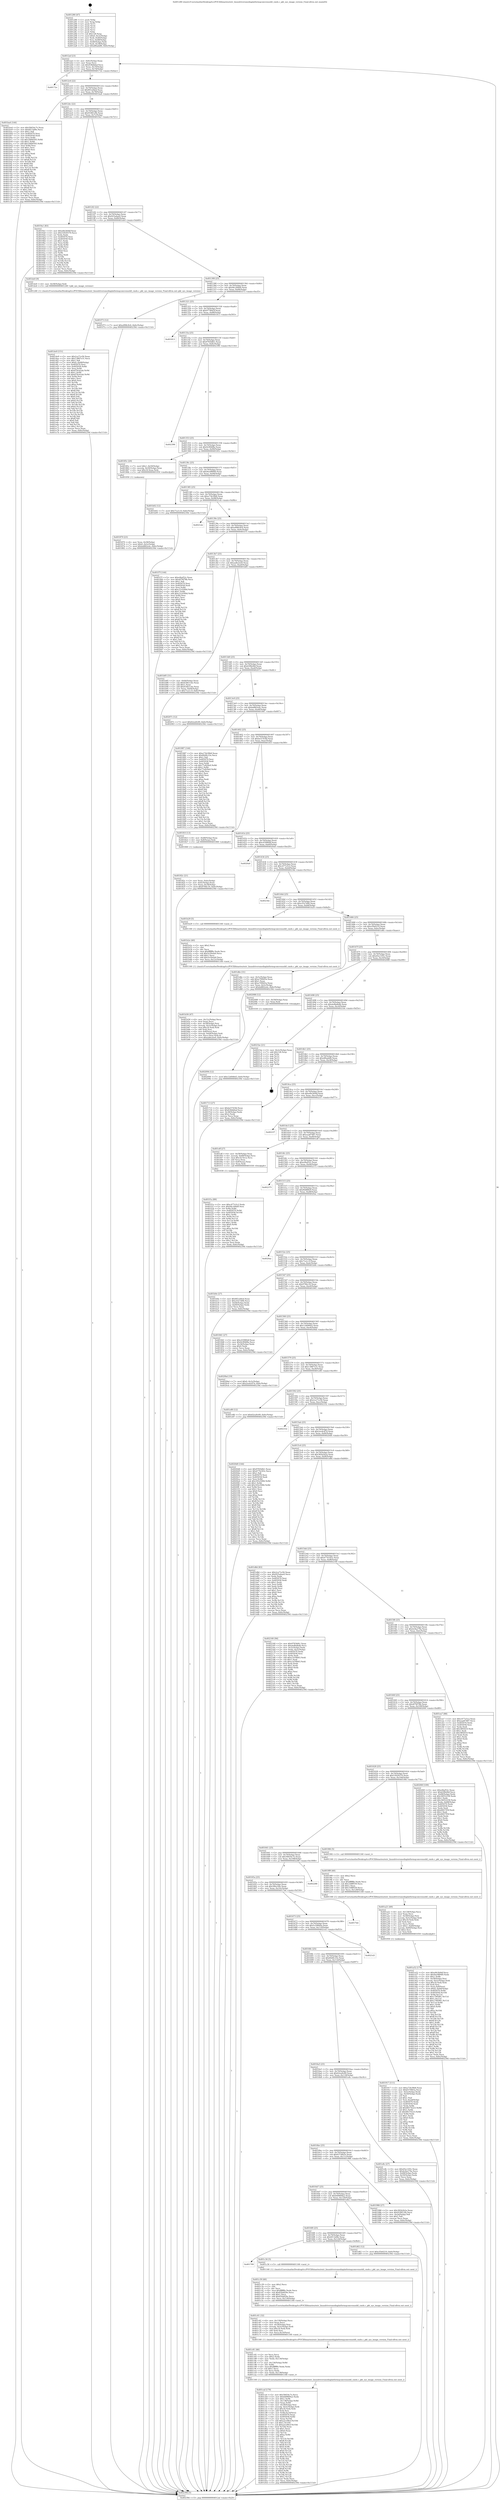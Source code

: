 digraph "0x401280" {
  label = "0x401280 (/mnt/c/Users/mathe/Desktop/tcc/POCII/binaries/extr_linuxdriversmediaplatformqcomvenushfi_cmds.c_pkt_sys_image_version_Final-ollvm.out::main(0))"
  labelloc = "t"
  node[shape=record]

  Entry [label="",width=0.3,height=0.3,shape=circle,fillcolor=black,style=filled]
  "0x4012af" [label="{
     0x4012af [23]\l
     | [instrs]\l
     &nbsp;&nbsp;0x4012af \<+3\>: mov -0x6c(%rbp),%eax\l
     &nbsp;&nbsp;0x4012b2 \<+2\>: mov %eax,%ecx\l
     &nbsp;&nbsp;0x4012b4 \<+6\>: sub $0x838db6af,%ecx\l
     &nbsp;&nbsp;0x4012ba \<+3\>: mov %eax,-0x70(%rbp)\l
     &nbsp;&nbsp;0x4012bd \<+3\>: mov %ecx,-0x74(%rbp)\l
     &nbsp;&nbsp;0x4012c0 \<+6\>: je 000000000040172e \<main+0x4ae\>\l
  }"]
  "0x40172e" [label="{
     0x40172e\l
  }", style=dashed]
  "0x4012c6" [label="{
     0x4012c6 [22]\l
     | [instrs]\l
     &nbsp;&nbsp;0x4012c6 \<+5\>: jmp 00000000004012cb \<main+0x4b\>\l
     &nbsp;&nbsp;0x4012cb \<+3\>: mov -0x70(%rbp),%eax\l
     &nbsp;&nbsp;0x4012ce \<+5\>: sub $0x8f1ed4ed,%eax\l
     &nbsp;&nbsp;0x4012d3 \<+3\>: mov %eax,-0x78(%rbp)\l
     &nbsp;&nbsp;0x4012d6 \<+6\>: je 0000000000401ba4 \<main+0x924\>\l
  }"]
  Exit [label="",width=0.3,height=0.3,shape=circle,fillcolor=black,style=filled,peripheries=2]
  "0x401ba4" [label="{
     0x401ba4 [144]\l
     | [instrs]\l
     &nbsp;&nbsp;0x401ba4 \<+5\>: mov $0x58454c7e,%eax\l
     &nbsp;&nbsp;0x401ba9 \<+5\>: mov $0x6f11bf9e,%ecx\l
     &nbsp;&nbsp;0x401bae \<+2\>: mov $0x1,%dl\l
     &nbsp;&nbsp;0x401bb0 \<+7\>: mov 0x405070,%esi\l
     &nbsp;&nbsp;0x401bb7 \<+7\>: mov 0x405058,%edi\l
     &nbsp;&nbsp;0x401bbe \<+3\>: mov %esi,%r8d\l
     &nbsp;&nbsp;0x401bc1 \<+7\>: sub $0x16fb6505,%r8d\l
     &nbsp;&nbsp;0x401bc8 \<+4\>: sub $0x1,%r8d\l
     &nbsp;&nbsp;0x401bcc \<+7\>: add $0x16fb6505,%r8d\l
     &nbsp;&nbsp;0x401bd3 \<+4\>: imul %r8d,%esi\l
     &nbsp;&nbsp;0x401bd7 \<+3\>: and $0x1,%esi\l
     &nbsp;&nbsp;0x401bda \<+3\>: cmp $0x0,%esi\l
     &nbsp;&nbsp;0x401bdd \<+4\>: sete %r9b\l
     &nbsp;&nbsp;0x401be1 \<+3\>: cmp $0xa,%edi\l
     &nbsp;&nbsp;0x401be4 \<+4\>: setl %r10b\l
     &nbsp;&nbsp;0x401be8 \<+3\>: mov %r9b,%r11b\l
     &nbsp;&nbsp;0x401beb \<+4\>: xor $0xff,%r11b\l
     &nbsp;&nbsp;0x401bef \<+3\>: mov %r10b,%bl\l
     &nbsp;&nbsp;0x401bf2 \<+3\>: xor $0xff,%bl\l
     &nbsp;&nbsp;0x401bf5 \<+3\>: xor $0x1,%dl\l
     &nbsp;&nbsp;0x401bf8 \<+3\>: mov %r11b,%r14b\l
     &nbsp;&nbsp;0x401bfb \<+4\>: and $0xff,%r14b\l
     &nbsp;&nbsp;0x401bff \<+3\>: and %dl,%r9b\l
     &nbsp;&nbsp;0x401c02 \<+3\>: mov %bl,%r15b\l
     &nbsp;&nbsp;0x401c05 \<+4\>: and $0xff,%r15b\l
     &nbsp;&nbsp;0x401c09 \<+3\>: and %dl,%r10b\l
     &nbsp;&nbsp;0x401c0c \<+3\>: or %r9b,%r14b\l
     &nbsp;&nbsp;0x401c0f \<+3\>: or %r10b,%r15b\l
     &nbsp;&nbsp;0x401c12 \<+3\>: xor %r15b,%r14b\l
     &nbsp;&nbsp;0x401c15 \<+3\>: or %bl,%r11b\l
     &nbsp;&nbsp;0x401c18 \<+4\>: xor $0xff,%r11b\l
     &nbsp;&nbsp;0x401c1c \<+3\>: or $0x1,%dl\l
     &nbsp;&nbsp;0x401c1f \<+3\>: and %dl,%r11b\l
     &nbsp;&nbsp;0x401c22 \<+3\>: or %r11b,%r14b\l
     &nbsp;&nbsp;0x401c25 \<+4\>: test $0x1,%r14b\l
     &nbsp;&nbsp;0x401c29 \<+3\>: cmovne %ecx,%eax\l
     &nbsp;&nbsp;0x401c2c \<+3\>: mov %eax,-0x6c(%rbp)\l
     &nbsp;&nbsp;0x401c2f \<+5\>: jmp 000000000040239d \<main+0x111d\>\l
  }"]
  "0x4012dc" [label="{
     0x4012dc [22]\l
     | [instrs]\l
     &nbsp;&nbsp;0x4012dc \<+5\>: jmp 00000000004012e1 \<main+0x61\>\l
     &nbsp;&nbsp;0x4012e1 \<+3\>: mov -0x70(%rbp),%eax\l
     &nbsp;&nbsp;0x4012e4 \<+5\>: sub $0x918812fb,%eax\l
     &nbsp;&nbsp;0x4012e9 \<+3\>: mov %eax,-0x7c(%rbp)\l
     &nbsp;&nbsp;0x4012ec \<+6\>: je 00000000004019a1 \<main+0x721\>\l
  }"]
  "0x402094" [label="{
     0x402094 [12]\l
     | [instrs]\l
     &nbsp;&nbsp;0x402094 \<+7\>: movl $0x12d046d3,-0x6c(%rbp)\l
     &nbsp;&nbsp;0x40209b \<+5\>: jmp 000000000040239d \<main+0x111d\>\l
  }"]
  "0x4019a1" [label="{
     0x4019a1 [83]\l
     | [instrs]\l
     &nbsp;&nbsp;0x4019a1 \<+5\>: mov $0xe6b3b9df,%eax\l
     &nbsp;&nbsp;0x4019a6 \<+5\>: mov $0x53029370,%ecx\l
     &nbsp;&nbsp;0x4019ab \<+2\>: xor %edx,%edx\l
     &nbsp;&nbsp;0x4019ad \<+7\>: mov 0x405070,%esi\l
     &nbsp;&nbsp;0x4019b4 \<+7\>: mov 0x405058,%edi\l
     &nbsp;&nbsp;0x4019bb \<+3\>: sub $0x1,%edx\l
     &nbsp;&nbsp;0x4019be \<+3\>: mov %esi,%r8d\l
     &nbsp;&nbsp;0x4019c1 \<+3\>: add %edx,%r8d\l
     &nbsp;&nbsp;0x4019c4 \<+4\>: imul %r8d,%esi\l
     &nbsp;&nbsp;0x4019c8 \<+3\>: and $0x1,%esi\l
     &nbsp;&nbsp;0x4019cb \<+3\>: cmp $0x0,%esi\l
     &nbsp;&nbsp;0x4019ce \<+4\>: sete %r9b\l
     &nbsp;&nbsp;0x4019d2 \<+3\>: cmp $0xa,%edi\l
     &nbsp;&nbsp;0x4019d5 \<+4\>: setl %r10b\l
     &nbsp;&nbsp;0x4019d9 \<+3\>: mov %r9b,%r11b\l
     &nbsp;&nbsp;0x4019dc \<+3\>: and %r10b,%r11b\l
     &nbsp;&nbsp;0x4019df \<+3\>: xor %r10b,%r9b\l
     &nbsp;&nbsp;0x4019e2 \<+3\>: or %r9b,%r11b\l
     &nbsp;&nbsp;0x4019e5 \<+4\>: test $0x1,%r11b\l
     &nbsp;&nbsp;0x4019e9 \<+3\>: cmovne %ecx,%eax\l
     &nbsp;&nbsp;0x4019ec \<+3\>: mov %eax,-0x6c(%rbp)\l
     &nbsp;&nbsp;0x4019ef \<+5\>: jmp 000000000040239d \<main+0x111d\>\l
  }"]
  "0x4012f2" [label="{
     0x4012f2 [22]\l
     | [instrs]\l
     &nbsp;&nbsp;0x4012f2 \<+5\>: jmp 00000000004012f7 \<main+0x77\>\l
     &nbsp;&nbsp;0x4012f7 \<+3\>: mov -0x70(%rbp),%eax\l
     &nbsp;&nbsp;0x4012fa \<+5\>: sub $0x925a4ae0,%eax\l
     &nbsp;&nbsp;0x4012ff \<+3\>: mov %eax,-0x80(%rbp)\l
     &nbsp;&nbsp;0x401302 \<+6\>: je 0000000000401de0 \<main+0xb60\>\l
  }"]
  "0x401f1a" [label="{
     0x401f1a [89]\l
     | [instrs]\l
     &nbsp;&nbsp;0x401f1a \<+5\>: mov $0xc477e5c2,%edx\l
     &nbsp;&nbsp;0x401f1f \<+5\>: mov $0x94c268d9,%esi\l
     &nbsp;&nbsp;0x401f24 \<+3\>: xor %r8d,%r8d\l
     &nbsp;&nbsp;0x401f27 \<+8\>: mov 0x405070,%r9d\l
     &nbsp;&nbsp;0x401f2f \<+8\>: mov 0x405058,%r10d\l
     &nbsp;&nbsp;0x401f37 \<+4\>: sub $0x1,%r8d\l
     &nbsp;&nbsp;0x401f3b \<+3\>: mov %r9d,%r11d\l
     &nbsp;&nbsp;0x401f3e \<+3\>: add %r8d,%r11d\l
     &nbsp;&nbsp;0x401f41 \<+4\>: imul %r11d,%r9d\l
     &nbsp;&nbsp;0x401f45 \<+4\>: and $0x1,%r9d\l
     &nbsp;&nbsp;0x401f49 \<+4\>: cmp $0x0,%r9d\l
     &nbsp;&nbsp;0x401f4d \<+3\>: sete %bl\l
     &nbsp;&nbsp;0x401f50 \<+4\>: cmp $0xa,%r10d\l
     &nbsp;&nbsp;0x401f54 \<+4\>: setl %r14b\l
     &nbsp;&nbsp;0x401f58 \<+3\>: mov %bl,%r15b\l
     &nbsp;&nbsp;0x401f5b \<+3\>: and %r14b,%r15b\l
     &nbsp;&nbsp;0x401f5e \<+3\>: xor %r14b,%bl\l
     &nbsp;&nbsp;0x401f61 \<+3\>: or %bl,%r15b\l
     &nbsp;&nbsp;0x401f64 \<+4\>: test $0x1,%r15b\l
     &nbsp;&nbsp;0x401f68 \<+3\>: cmovne %esi,%edx\l
     &nbsp;&nbsp;0x401f6b \<+3\>: mov %edx,-0x6c(%rbp)\l
     &nbsp;&nbsp;0x401f6e \<+5\>: jmp 000000000040239d \<main+0x111d\>\l
  }"]
  "0x401de0" [label="{
     0x401de0 [9]\l
     | [instrs]\l
     &nbsp;&nbsp;0x401de0 \<+4\>: mov -0x58(%rbp),%rdi\l
     &nbsp;&nbsp;0x401de4 \<+5\>: call 0000000000401240 \<pkt_sys_image_version\>\l
     | [calls]\l
     &nbsp;&nbsp;0x401240 \{1\} (/mnt/c/Users/mathe/Desktop/tcc/POCII/binaries/extr_linuxdriversmediaplatformqcomvenushfi_cmds.c_pkt_sys_image_version_Final-ollvm.out::pkt_sys_image_version)\l
  }"]
  "0x401308" [label="{
     0x401308 [25]\l
     | [instrs]\l
     &nbsp;&nbsp;0x401308 \<+5\>: jmp 000000000040130d \<main+0x8d\>\l
     &nbsp;&nbsp;0x40130d \<+3\>: mov -0x70(%rbp),%eax\l
     &nbsp;&nbsp;0x401310 \<+5\>: sub $0x94c268d9,%eax\l
     &nbsp;&nbsp;0x401315 \<+6\>: mov %eax,-0x84(%rbp)\l
     &nbsp;&nbsp;0x40131b \<+6\>: je 0000000000401f73 \<main+0xcf3\>\l
  }"]
  "0x401de9" [label="{
     0x401de9 [151]\l
     | [instrs]\l
     &nbsp;&nbsp;0x401de9 \<+5\>: mov $0x2ca71e56,%eax\l
     &nbsp;&nbsp;0x401dee \<+5\>: mov $0x13887e31,%ecx\l
     &nbsp;&nbsp;0x401df3 \<+2\>: mov $0x1,%dl\l
     &nbsp;&nbsp;0x401df5 \<+7\>: movl $0x0,-0x68(%rbp)\l
     &nbsp;&nbsp;0x401dfc \<+7\>: mov 0x405070,%esi\l
     &nbsp;&nbsp;0x401e03 \<+8\>: mov 0x405058,%r8d\l
     &nbsp;&nbsp;0x401e0b \<+3\>: mov %esi,%r9d\l
     &nbsp;&nbsp;0x401e0e \<+7\>: sub $0x676cb2ab,%r9d\l
     &nbsp;&nbsp;0x401e15 \<+4\>: sub $0x1,%r9d\l
     &nbsp;&nbsp;0x401e19 \<+7\>: add $0x676cb2ab,%r9d\l
     &nbsp;&nbsp;0x401e20 \<+4\>: imul %r9d,%esi\l
     &nbsp;&nbsp;0x401e24 \<+3\>: and $0x1,%esi\l
     &nbsp;&nbsp;0x401e27 \<+3\>: cmp $0x0,%esi\l
     &nbsp;&nbsp;0x401e2a \<+4\>: sete %r10b\l
     &nbsp;&nbsp;0x401e2e \<+4\>: cmp $0xa,%r8d\l
     &nbsp;&nbsp;0x401e32 \<+4\>: setl %r11b\l
     &nbsp;&nbsp;0x401e36 \<+3\>: mov %r10b,%bl\l
     &nbsp;&nbsp;0x401e39 \<+3\>: xor $0xff,%bl\l
     &nbsp;&nbsp;0x401e3c \<+3\>: mov %r11b,%r14b\l
     &nbsp;&nbsp;0x401e3f \<+4\>: xor $0xff,%r14b\l
     &nbsp;&nbsp;0x401e43 \<+3\>: xor $0x0,%dl\l
     &nbsp;&nbsp;0x401e46 \<+3\>: mov %bl,%r15b\l
     &nbsp;&nbsp;0x401e49 \<+4\>: and $0x0,%r15b\l
     &nbsp;&nbsp;0x401e4d \<+3\>: and %dl,%r10b\l
     &nbsp;&nbsp;0x401e50 \<+3\>: mov %r14b,%r12b\l
     &nbsp;&nbsp;0x401e53 \<+4\>: and $0x0,%r12b\l
     &nbsp;&nbsp;0x401e57 \<+3\>: and %dl,%r11b\l
     &nbsp;&nbsp;0x401e5a \<+3\>: or %r10b,%r15b\l
     &nbsp;&nbsp;0x401e5d \<+3\>: or %r11b,%r12b\l
     &nbsp;&nbsp;0x401e60 \<+3\>: xor %r12b,%r15b\l
     &nbsp;&nbsp;0x401e63 \<+3\>: or %r14b,%bl\l
     &nbsp;&nbsp;0x401e66 \<+3\>: xor $0xff,%bl\l
     &nbsp;&nbsp;0x401e69 \<+3\>: or $0x0,%dl\l
     &nbsp;&nbsp;0x401e6c \<+2\>: and %dl,%bl\l
     &nbsp;&nbsp;0x401e6e \<+3\>: or %bl,%r15b\l
     &nbsp;&nbsp;0x401e71 \<+4\>: test $0x1,%r15b\l
     &nbsp;&nbsp;0x401e75 \<+3\>: cmovne %ecx,%eax\l
     &nbsp;&nbsp;0x401e78 \<+3\>: mov %eax,-0x6c(%rbp)\l
     &nbsp;&nbsp;0x401e7b \<+5\>: jmp 000000000040239d \<main+0x111d\>\l
  }"]
  "0x401f73" [label="{
     0x401f73 [12]\l
     | [instrs]\l
     &nbsp;&nbsp;0x401f73 \<+7\>: movl $0xa998c9c6,-0x6c(%rbp)\l
     &nbsp;&nbsp;0x401f7a \<+5\>: jmp 000000000040239d \<main+0x111d\>\l
  }"]
  "0x401321" [label="{
     0x401321 [25]\l
     | [instrs]\l
     &nbsp;&nbsp;0x401321 \<+5\>: jmp 0000000000401326 \<main+0xa6\>\l
     &nbsp;&nbsp;0x401326 \<+3\>: mov -0x70(%rbp),%eax\l
     &nbsp;&nbsp;0x401329 \<+5\>: sub $0x977f643f,%eax\l
     &nbsp;&nbsp;0x40132e \<+6\>: mov %eax,-0x88(%rbp)\l
     &nbsp;&nbsp;0x401334 \<+6\>: je 0000000000401813 \<main+0x593\>\l
  }"]
  "0x401caf" [label="{
     0x401caf [179]\l
     | [instrs]\l
     &nbsp;&nbsp;0x401caf \<+5\>: mov $0x58454c7e,%ecx\l
     &nbsp;&nbsp;0x401cb4 \<+5\>: mov $0x649669a2,%edx\l
     &nbsp;&nbsp;0x401cb9 \<+3\>: mov $0x1,%r9b\l
     &nbsp;&nbsp;0x401cbc \<+7\>: mov -0x138(%rbp),%r8d\l
     &nbsp;&nbsp;0x401cc3 \<+4\>: imul %eax,%r8d\l
     &nbsp;&nbsp;0x401cc7 \<+4\>: mov -0x58(%rbp),%rsi\l
     &nbsp;&nbsp;0x401ccb \<+4\>: movslq -0x5c(%rbp),%rdi\l
     &nbsp;&nbsp;0x401ccf \<+4\>: imul $0x18,%rdi,%rdi\l
     &nbsp;&nbsp;0x401cd3 \<+3\>: add %rdi,%rsi\l
     &nbsp;&nbsp;0x401cd6 \<+4\>: mov %r8d,0x14(%rsi)\l
     &nbsp;&nbsp;0x401cda \<+7\>: mov 0x405070,%eax\l
     &nbsp;&nbsp;0x401ce1 \<+8\>: mov 0x405058,%r8d\l
     &nbsp;&nbsp;0x401ce9 \<+3\>: mov %eax,%r10d\l
     &nbsp;&nbsp;0x401cec \<+7\>: add $0xa2ce9bcf,%r10d\l
     &nbsp;&nbsp;0x401cf3 \<+4\>: sub $0x1,%r10d\l
     &nbsp;&nbsp;0x401cf7 \<+7\>: sub $0xa2ce9bcf,%r10d\l
     &nbsp;&nbsp;0x401cfe \<+4\>: imul %r10d,%eax\l
     &nbsp;&nbsp;0x401d02 \<+3\>: and $0x1,%eax\l
     &nbsp;&nbsp;0x401d05 \<+3\>: cmp $0x0,%eax\l
     &nbsp;&nbsp;0x401d08 \<+4\>: sete %r11b\l
     &nbsp;&nbsp;0x401d0c \<+4\>: cmp $0xa,%r8d\l
     &nbsp;&nbsp;0x401d10 \<+3\>: setl %bl\l
     &nbsp;&nbsp;0x401d13 \<+3\>: mov %r11b,%r14b\l
     &nbsp;&nbsp;0x401d16 \<+4\>: xor $0xff,%r14b\l
     &nbsp;&nbsp;0x401d1a \<+3\>: mov %bl,%r15b\l
     &nbsp;&nbsp;0x401d1d \<+4\>: xor $0xff,%r15b\l
     &nbsp;&nbsp;0x401d21 \<+4\>: xor $0x0,%r9b\l
     &nbsp;&nbsp;0x401d25 \<+3\>: mov %r14b,%r12b\l
     &nbsp;&nbsp;0x401d28 \<+4\>: and $0x0,%r12b\l
     &nbsp;&nbsp;0x401d2c \<+3\>: and %r9b,%r11b\l
     &nbsp;&nbsp;0x401d2f \<+3\>: mov %r15b,%r13b\l
     &nbsp;&nbsp;0x401d32 \<+4\>: and $0x0,%r13b\l
     &nbsp;&nbsp;0x401d36 \<+3\>: and %r9b,%bl\l
     &nbsp;&nbsp;0x401d39 \<+3\>: or %r11b,%r12b\l
     &nbsp;&nbsp;0x401d3c \<+3\>: or %bl,%r13b\l
     &nbsp;&nbsp;0x401d3f \<+3\>: xor %r13b,%r12b\l
     &nbsp;&nbsp;0x401d42 \<+3\>: or %r15b,%r14b\l
     &nbsp;&nbsp;0x401d45 \<+4\>: xor $0xff,%r14b\l
     &nbsp;&nbsp;0x401d49 \<+4\>: or $0x0,%r9b\l
     &nbsp;&nbsp;0x401d4d \<+3\>: and %r9b,%r14b\l
     &nbsp;&nbsp;0x401d50 \<+3\>: or %r14b,%r12b\l
     &nbsp;&nbsp;0x401d53 \<+4\>: test $0x1,%r12b\l
     &nbsp;&nbsp;0x401d57 \<+3\>: cmovne %edx,%ecx\l
     &nbsp;&nbsp;0x401d5a \<+3\>: mov %ecx,-0x6c(%rbp)\l
     &nbsp;&nbsp;0x401d5d \<+5\>: jmp 000000000040239d \<main+0x111d\>\l
  }"]
  "0x401813" [label="{
     0x401813\l
  }", style=dashed]
  "0x40133a" [label="{
     0x40133a [25]\l
     | [instrs]\l
     &nbsp;&nbsp;0x40133a \<+5\>: jmp 000000000040133f \<main+0xbf\>\l
     &nbsp;&nbsp;0x40133f \<+3\>: mov -0x70(%rbp),%eax\l
     &nbsp;&nbsp;0x401342 \<+5\>: sub $0x9783bfb1,%eax\l
     &nbsp;&nbsp;0x401347 \<+6\>: mov %eax,-0x8c(%rbp)\l
     &nbsp;&nbsp;0x40134d \<+6\>: je 0000000000402396 \<main+0x1116\>\l
  }"]
  "0x401c81" [label="{
     0x401c81 [46]\l
     | [instrs]\l
     &nbsp;&nbsp;0x401c81 \<+2\>: xor %ecx,%ecx\l
     &nbsp;&nbsp;0x401c83 \<+5\>: mov $0x2,%edx\l
     &nbsp;&nbsp;0x401c88 \<+6\>: mov %edx,-0x134(%rbp)\l
     &nbsp;&nbsp;0x401c8e \<+1\>: cltd\l
     &nbsp;&nbsp;0x401c8f \<+7\>: mov -0x134(%rbp),%r8d\l
     &nbsp;&nbsp;0x401c96 \<+3\>: idiv %r8d\l
     &nbsp;&nbsp;0x401c99 \<+6\>: imul $0xfffffffe,%edx,%edx\l
     &nbsp;&nbsp;0x401c9f \<+3\>: sub $0x1,%ecx\l
     &nbsp;&nbsp;0x401ca2 \<+2\>: sub %ecx,%edx\l
     &nbsp;&nbsp;0x401ca4 \<+6\>: mov %edx,-0x138(%rbp)\l
     &nbsp;&nbsp;0x401caa \<+5\>: call 0000000000401160 \<next_i\>\l
     | [calls]\l
     &nbsp;&nbsp;0x401160 \{1\} (/mnt/c/Users/mathe/Desktop/tcc/POCII/binaries/extr_linuxdriversmediaplatformqcomvenushfi_cmds.c_pkt_sys_image_version_Final-ollvm.out::next_i)\l
  }"]
  "0x402396" [label="{
     0x402396\l
  }", style=dashed]
  "0x401353" [label="{
     0x401353 [25]\l
     | [instrs]\l
     &nbsp;&nbsp;0x401353 \<+5\>: jmp 0000000000401358 \<main+0xd8\>\l
     &nbsp;&nbsp;0x401358 \<+3\>: mov -0x70(%rbp),%eax\l
     &nbsp;&nbsp;0x40135b \<+5\>: sub $0x9c994f8a,%eax\l
     &nbsp;&nbsp;0x401360 \<+6\>: mov %eax,-0x90(%rbp)\l
     &nbsp;&nbsp;0x401366 \<+6\>: je 000000000040185c \<main+0x5dc\>\l
  }"]
  "0x401c61" [label="{
     0x401c61 [32]\l
     | [instrs]\l
     &nbsp;&nbsp;0x401c61 \<+6\>: mov -0x130(%rbp),%ecx\l
     &nbsp;&nbsp;0x401c67 \<+3\>: imul %eax,%ecx\l
     &nbsp;&nbsp;0x401c6a \<+4\>: mov -0x58(%rbp),%rsi\l
     &nbsp;&nbsp;0x401c6e \<+4\>: movslq -0x5c(%rbp),%rdi\l
     &nbsp;&nbsp;0x401c72 \<+4\>: imul $0x18,%rdi,%rdi\l
     &nbsp;&nbsp;0x401c76 \<+3\>: add %rdi,%rsi\l
     &nbsp;&nbsp;0x401c79 \<+3\>: mov %ecx,0x10(%rsi)\l
     &nbsp;&nbsp;0x401c7c \<+5\>: call 0000000000401160 \<next_i\>\l
     | [calls]\l
     &nbsp;&nbsp;0x401160 \{1\} (/mnt/c/Users/mathe/Desktop/tcc/POCII/binaries/extr_linuxdriversmediaplatformqcomvenushfi_cmds.c_pkt_sys_image_version_Final-ollvm.out::next_i)\l
  }"]
  "0x40185c" [label="{
     0x40185c [20]\l
     | [instrs]\l
     &nbsp;&nbsp;0x40185c \<+7\>: movl $0x1,-0x50(%rbp)\l
     &nbsp;&nbsp;0x401863 \<+4\>: movslq -0x50(%rbp),%rax\l
     &nbsp;&nbsp;0x401867 \<+4\>: imul $0x18,%rax,%rdi\l
     &nbsp;&nbsp;0x40186b \<+5\>: call 0000000000401050 \<malloc@plt\>\l
     | [calls]\l
     &nbsp;&nbsp;0x401050 \{1\} (unknown)\l
  }"]
  "0x40136c" [label="{
     0x40136c [25]\l
     | [instrs]\l
     &nbsp;&nbsp;0x40136c \<+5\>: jmp 0000000000401371 \<main+0xf1\>\l
     &nbsp;&nbsp;0x401371 \<+3\>: mov -0x70(%rbp),%eax\l
     &nbsp;&nbsp;0x401374 \<+5\>: sub $0x9ee98949,%eax\l
     &nbsp;&nbsp;0x401379 \<+6\>: mov %eax,-0x94(%rbp)\l
     &nbsp;&nbsp;0x40137f \<+6\>: je 0000000000401b02 \<main+0x882\>\l
  }"]
  "0x401c39" [label="{
     0x401c39 [40]\l
     | [instrs]\l
     &nbsp;&nbsp;0x401c39 \<+5\>: mov $0x2,%ecx\l
     &nbsp;&nbsp;0x401c3e \<+1\>: cltd\l
     &nbsp;&nbsp;0x401c3f \<+2\>: idiv %ecx\l
     &nbsp;&nbsp;0x401c41 \<+6\>: imul $0xfffffffe,%edx,%ecx\l
     &nbsp;&nbsp;0x401c47 \<+6\>: sub $0x83fa829e,%ecx\l
     &nbsp;&nbsp;0x401c4d \<+3\>: add $0x1,%ecx\l
     &nbsp;&nbsp;0x401c50 \<+6\>: add $0x83fa829e,%ecx\l
     &nbsp;&nbsp;0x401c56 \<+6\>: mov %ecx,-0x130(%rbp)\l
     &nbsp;&nbsp;0x401c5c \<+5\>: call 0000000000401160 \<next_i\>\l
     | [calls]\l
     &nbsp;&nbsp;0x401160 \{1\} (/mnt/c/Users/mathe/Desktop/tcc/POCII/binaries/extr_linuxdriversmediaplatformqcomvenushfi_cmds.c_pkt_sys_image_version_Final-ollvm.out::next_i)\l
  }"]
  "0x401b02" [label="{
     0x401b02 [12]\l
     | [instrs]\l
     &nbsp;&nbsp;0x401b02 \<+7\>: movl $0x71a1c1f,-0x6c(%rbp)\l
     &nbsp;&nbsp;0x401b09 \<+5\>: jmp 000000000040239d \<main+0x111d\>\l
  }"]
  "0x401385" [label="{
     0x401385 [25]\l
     | [instrs]\l
     &nbsp;&nbsp;0x401385 \<+5\>: jmp 000000000040138a \<main+0x10a\>\l
     &nbsp;&nbsp;0x40138a \<+3\>: mov -0x70(%rbp),%eax\l
     &nbsp;&nbsp;0x40138d \<+5\>: sub $0xa73b39b8,%eax\l
     &nbsp;&nbsp;0x401392 \<+6\>: mov %eax,-0x98(%rbp)\l
     &nbsp;&nbsp;0x401398 \<+6\>: je 00000000004021eb \<main+0xf6b\>\l
  }"]
  "0x401709" [label="{
     0x401709\l
  }", style=dashed]
  "0x4021eb" [label="{
     0x4021eb\l
  }", style=dashed]
  "0x40139e" [label="{
     0x40139e [25]\l
     | [instrs]\l
     &nbsp;&nbsp;0x40139e \<+5\>: jmp 00000000004013a3 \<main+0x123\>\l
     &nbsp;&nbsp;0x4013a3 \<+3\>: mov -0x70(%rbp),%eax\l
     &nbsp;&nbsp;0x4013a6 \<+5\>: sub $0xa998c9c6,%eax\l
     &nbsp;&nbsp;0x4013ab \<+6\>: mov %eax,-0x9c(%rbp)\l
     &nbsp;&nbsp;0x4013b1 \<+6\>: je 0000000000401f7f \<main+0xcff\>\l
  }"]
  "0x401c34" [label="{
     0x401c34 [5]\l
     | [instrs]\l
     &nbsp;&nbsp;0x401c34 \<+5\>: call 0000000000401160 \<next_i\>\l
     | [calls]\l
     &nbsp;&nbsp;0x401160 \{1\} (/mnt/c/Users/mathe/Desktop/tcc/POCII/binaries/extr_linuxdriversmediaplatformqcomvenushfi_cmds.c_pkt_sys_image_version_Final-ollvm.out::next_i)\l
  }"]
  "0x401f7f" [label="{
     0x401f7f [144]\l
     | [instrs]\l
     &nbsp;&nbsp;0x401f7f \<+5\>: mov $0xef4af52c,%eax\l
     &nbsp;&nbsp;0x401f84 \<+5\>: mov $0x4f76f78b,%ecx\l
     &nbsp;&nbsp;0x401f89 \<+2\>: mov $0x1,%dl\l
     &nbsp;&nbsp;0x401f8b \<+7\>: mov 0x405070,%esi\l
     &nbsp;&nbsp;0x401f92 \<+7\>: mov 0x405058,%edi\l
     &nbsp;&nbsp;0x401f99 \<+3\>: mov %esi,%r8d\l
     &nbsp;&nbsp;0x401f9c \<+7\>: sub $0xc21d300d,%r8d\l
     &nbsp;&nbsp;0x401fa3 \<+4\>: sub $0x1,%r8d\l
     &nbsp;&nbsp;0x401fa7 \<+7\>: add $0xc21d300d,%r8d\l
     &nbsp;&nbsp;0x401fae \<+4\>: imul %r8d,%esi\l
     &nbsp;&nbsp;0x401fb2 \<+3\>: and $0x1,%esi\l
     &nbsp;&nbsp;0x401fb5 \<+3\>: cmp $0x0,%esi\l
     &nbsp;&nbsp;0x401fb8 \<+4\>: sete %r9b\l
     &nbsp;&nbsp;0x401fbc \<+3\>: cmp $0xa,%edi\l
     &nbsp;&nbsp;0x401fbf \<+4\>: setl %r10b\l
     &nbsp;&nbsp;0x401fc3 \<+3\>: mov %r9b,%r11b\l
     &nbsp;&nbsp;0x401fc6 \<+4\>: xor $0xff,%r11b\l
     &nbsp;&nbsp;0x401fca \<+3\>: mov %r10b,%bl\l
     &nbsp;&nbsp;0x401fcd \<+3\>: xor $0xff,%bl\l
     &nbsp;&nbsp;0x401fd0 \<+3\>: xor $0x1,%dl\l
     &nbsp;&nbsp;0x401fd3 \<+3\>: mov %r11b,%r14b\l
     &nbsp;&nbsp;0x401fd6 \<+4\>: and $0xff,%r14b\l
     &nbsp;&nbsp;0x401fda \<+3\>: and %dl,%r9b\l
     &nbsp;&nbsp;0x401fdd \<+3\>: mov %bl,%r15b\l
     &nbsp;&nbsp;0x401fe0 \<+4\>: and $0xff,%r15b\l
     &nbsp;&nbsp;0x401fe4 \<+3\>: and %dl,%r10b\l
     &nbsp;&nbsp;0x401fe7 \<+3\>: or %r9b,%r14b\l
     &nbsp;&nbsp;0x401fea \<+3\>: or %r10b,%r15b\l
     &nbsp;&nbsp;0x401fed \<+3\>: xor %r15b,%r14b\l
     &nbsp;&nbsp;0x401ff0 \<+3\>: or %bl,%r11b\l
     &nbsp;&nbsp;0x401ff3 \<+4\>: xor $0xff,%r11b\l
     &nbsp;&nbsp;0x401ff7 \<+3\>: or $0x1,%dl\l
     &nbsp;&nbsp;0x401ffa \<+3\>: and %dl,%r11b\l
     &nbsp;&nbsp;0x401ffd \<+3\>: or %r11b,%r14b\l
     &nbsp;&nbsp;0x402000 \<+4\>: test $0x1,%r14b\l
     &nbsp;&nbsp;0x402004 \<+3\>: cmovne %ecx,%eax\l
     &nbsp;&nbsp;0x402007 \<+3\>: mov %eax,-0x6c(%rbp)\l
     &nbsp;&nbsp;0x40200a \<+5\>: jmp 000000000040239d \<main+0x111d\>\l
  }"]
  "0x4013b7" [label="{
     0x4013b7 [25]\l
     | [instrs]\l
     &nbsp;&nbsp;0x4013b7 \<+5\>: jmp 00000000004013bc \<main+0x13c\>\l
     &nbsp;&nbsp;0x4013bc \<+3\>: mov -0x70(%rbp),%eax\l
     &nbsp;&nbsp;0x4013bf \<+5\>: sub $0xaa8e2ee0,%eax\l
     &nbsp;&nbsp;0x4013c4 \<+6\>: mov %eax,-0xa0(%rbp)\l
     &nbsp;&nbsp;0x4013ca \<+6\>: je 0000000000401b85 \<main+0x905\>\l
  }"]
  "0x4016f0" [label="{
     0x4016f0 [25]\l
     | [instrs]\l
     &nbsp;&nbsp;0x4016f0 \<+5\>: jmp 00000000004016f5 \<main+0x475\>\l
     &nbsp;&nbsp;0x4016f5 \<+3\>: mov -0x70(%rbp),%eax\l
     &nbsp;&nbsp;0x4016f8 \<+5\>: sub $0x6f11bf9e,%eax\l
     &nbsp;&nbsp;0x4016fd \<+6\>: mov %eax,-0x124(%rbp)\l
     &nbsp;&nbsp;0x401703 \<+6\>: je 0000000000401c34 \<main+0x9b4\>\l
  }"]
  "0x401b85" [label="{
     0x401b85 [31]\l
     | [instrs]\l
     &nbsp;&nbsp;0x401b85 \<+3\>: mov -0x64(%rbp),%eax\l
     &nbsp;&nbsp;0x401b88 \<+5\>: sub $0x634b1cbe,%eax\l
     &nbsp;&nbsp;0x401b8d \<+3\>: add $0x1,%eax\l
     &nbsp;&nbsp;0x401b90 \<+5\>: add $0x634b1cbe,%eax\l
     &nbsp;&nbsp;0x401b95 \<+3\>: mov %eax,-0x64(%rbp)\l
     &nbsp;&nbsp;0x401b98 \<+7\>: movl $0x71a1c1f,-0x6c(%rbp)\l
     &nbsp;&nbsp;0x401b9f \<+5\>: jmp 000000000040239d \<main+0x111d\>\l
  }"]
  "0x4013d0" [label="{
     0x4013d0 [25]\l
     | [instrs]\l
     &nbsp;&nbsp;0x4013d0 \<+5\>: jmp 00000000004013d5 \<main+0x155\>\l
     &nbsp;&nbsp;0x4013d5 \<+3\>: mov -0x70(%rbp),%eax\l
     &nbsp;&nbsp;0x4013d8 \<+5\>: sub $0xb5f8e6bf,%eax\l
     &nbsp;&nbsp;0x4013dd \<+6\>: mov %eax,-0xa4(%rbp)\l
     &nbsp;&nbsp;0x4013e3 \<+6\>: je 000000000040207c \<main+0xdfc\>\l
  }"]
  "0x401d62" [label="{
     0x401d62 [12]\l
     | [instrs]\l
     &nbsp;&nbsp;0x401d62 \<+7\>: movl $0xcf5b0210,-0x6c(%rbp)\l
     &nbsp;&nbsp;0x401d69 \<+5\>: jmp 000000000040239d \<main+0x111d\>\l
  }"]
  "0x40207c" [label="{
     0x40207c [12]\l
     | [instrs]\l
     &nbsp;&nbsp;0x40207c \<+7\>: movl $0x62ea9c69,-0x6c(%rbp)\l
     &nbsp;&nbsp;0x402083 \<+5\>: jmp 000000000040239d \<main+0x111d\>\l
  }"]
  "0x4013e9" [label="{
     0x4013e9 [25]\l
     | [instrs]\l
     &nbsp;&nbsp;0x4013e9 \<+5\>: jmp 00000000004013ee \<main+0x16e\>\l
     &nbsp;&nbsp;0x4013ee \<+3\>: mov -0x70(%rbp),%eax\l
     &nbsp;&nbsp;0x4013f1 \<+5\>: sub $0xbd862edc,%eax\l
     &nbsp;&nbsp;0x4013f6 \<+6\>: mov %eax,-0xa8(%rbp)\l
     &nbsp;&nbsp;0x4013fc \<+6\>: je 0000000000401887 \<main+0x607\>\l
  }"]
  "0x401b56" [label="{
     0x401b56 [47]\l
     | [instrs]\l
     &nbsp;&nbsp;0x401b56 \<+6\>: mov -0x12c(%rbp),%ecx\l
     &nbsp;&nbsp;0x401b5c \<+3\>: imul %eax,%ecx\l
     &nbsp;&nbsp;0x401b5f \<+4\>: mov -0x58(%rbp),%rsi\l
     &nbsp;&nbsp;0x401b63 \<+4\>: movslq -0x5c(%rbp),%rdi\l
     &nbsp;&nbsp;0x401b67 \<+4\>: imul $0x18,%rdi,%rdi\l
     &nbsp;&nbsp;0x401b6b \<+3\>: add %rdi,%rsi\l
     &nbsp;&nbsp;0x401b6e \<+4\>: mov 0x8(%rsi),%rsi\l
     &nbsp;&nbsp;0x401b72 \<+4\>: movslq -0x64(%rbp),%rdi\l
     &nbsp;&nbsp;0x401b76 \<+3\>: mov %ecx,(%rsi,%rdi,4)\l
     &nbsp;&nbsp;0x401b79 \<+7\>: movl $0xaa8e2ee0,-0x6c(%rbp)\l
     &nbsp;&nbsp;0x401b80 \<+5\>: jmp 000000000040239d \<main+0x111d\>\l
  }"]
  "0x401887" [label="{
     0x401887 [144]\l
     | [instrs]\l
     &nbsp;&nbsp;0x401887 \<+5\>: mov $0xa73b39b8,%eax\l
     &nbsp;&nbsp;0x40188c \<+5\>: mov $0x60d9c33e,%ecx\l
     &nbsp;&nbsp;0x401891 \<+2\>: mov $0x1,%dl\l
     &nbsp;&nbsp;0x401893 \<+7\>: mov 0x405070,%esi\l
     &nbsp;&nbsp;0x40189a \<+7\>: mov 0x405058,%edi\l
     &nbsp;&nbsp;0x4018a1 \<+3\>: mov %esi,%r8d\l
     &nbsp;&nbsp;0x4018a4 \<+7\>: sub $0x77e829e0,%r8d\l
     &nbsp;&nbsp;0x4018ab \<+4\>: sub $0x1,%r8d\l
     &nbsp;&nbsp;0x4018af \<+7\>: add $0x77e829e0,%r8d\l
     &nbsp;&nbsp;0x4018b6 \<+4\>: imul %r8d,%esi\l
     &nbsp;&nbsp;0x4018ba \<+3\>: and $0x1,%esi\l
     &nbsp;&nbsp;0x4018bd \<+3\>: cmp $0x0,%esi\l
     &nbsp;&nbsp;0x4018c0 \<+4\>: sete %r9b\l
     &nbsp;&nbsp;0x4018c4 \<+3\>: cmp $0xa,%edi\l
     &nbsp;&nbsp;0x4018c7 \<+4\>: setl %r10b\l
     &nbsp;&nbsp;0x4018cb \<+3\>: mov %r9b,%r11b\l
     &nbsp;&nbsp;0x4018ce \<+4\>: xor $0xff,%r11b\l
     &nbsp;&nbsp;0x4018d2 \<+3\>: mov %r10b,%bl\l
     &nbsp;&nbsp;0x4018d5 \<+3\>: xor $0xff,%bl\l
     &nbsp;&nbsp;0x4018d8 \<+3\>: xor $0x1,%dl\l
     &nbsp;&nbsp;0x4018db \<+3\>: mov %r11b,%r14b\l
     &nbsp;&nbsp;0x4018de \<+4\>: and $0xff,%r14b\l
     &nbsp;&nbsp;0x4018e2 \<+3\>: and %dl,%r9b\l
     &nbsp;&nbsp;0x4018e5 \<+3\>: mov %bl,%r15b\l
     &nbsp;&nbsp;0x4018e8 \<+4\>: and $0xff,%r15b\l
     &nbsp;&nbsp;0x4018ec \<+3\>: and %dl,%r10b\l
     &nbsp;&nbsp;0x4018ef \<+3\>: or %r9b,%r14b\l
     &nbsp;&nbsp;0x4018f2 \<+3\>: or %r10b,%r15b\l
     &nbsp;&nbsp;0x4018f5 \<+3\>: xor %r15b,%r14b\l
     &nbsp;&nbsp;0x4018f8 \<+3\>: or %bl,%r11b\l
     &nbsp;&nbsp;0x4018fb \<+4\>: xor $0xff,%r11b\l
     &nbsp;&nbsp;0x4018ff \<+3\>: or $0x1,%dl\l
     &nbsp;&nbsp;0x401902 \<+3\>: and %dl,%r11b\l
     &nbsp;&nbsp;0x401905 \<+3\>: or %r11b,%r14b\l
     &nbsp;&nbsp;0x401908 \<+4\>: test $0x1,%r14b\l
     &nbsp;&nbsp;0x40190c \<+3\>: cmovne %ecx,%eax\l
     &nbsp;&nbsp;0x40190f \<+3\>: mov %eax,-0x6c(%rbp)\l
     &nbsp;&nbsp;0x401912 \<+5\>: jmp 000000000040239d \<main+0x111d\>\l
  }"]
  "0x401402" [label="{
     0x401402 [25]\l
     | [instrs]\l
     &nbsp;&nbsp;0x401402 \<+5\>: jmp 0000000000401407 \<main+0x187\>\l
     &nbsp;&nbsp;0x401407 \<+3\>: mov -0x70(%rbp),%eax\l
     &nbsp;&nbsp;0x40140a \<+5\>: sub $0xbe5743fd,%eax\l
     &nbsp;&nbsp;0x40140f \<+6\>: mov %eax,-0xac(%rbp)\l
     &nbsp;&nbsp;0x401415 \<+6\>: je 000000000040181f \<main+0x59f\>\l
  }"]
  "0x401b2e" [label="{
     0x401b2e [40]\l
     | [instrs]\l
     &nbsp;&nbsp;0x401b2e \<+5\>: mov $0x2,%ecx\l
     &nbsp;&nbsp;0x401b33 \<+1\>: cltd\l
     &nbsp;&nbsp;0x401b34 \<+2\>: idiv %ecx\l
     &nbsp;&nbsp;0x401b36 \<+6\>: imul $0xfffffffe,%edx,%ecx\l
     &nbsp;&nbsp;0x401b3c \<+6\>: sub $0x5e50efa0,%ecx\l
     &nbsp;&nbsp;0x401b42 \<+3\>: add $0x1,%ecx\l
     &nbsp;&nbsp;0x401b45 \<+6\>: add $0x5e50efa0,%ecx\l
     &nbsp;&nbsp;0x401b4b \<+6\>: mov %ecx,-0x12c(%rbp)\l
     &nbsp;&nbsp;0x401b51 \<+5\>: call 0000000000401160 \<next_i\>\l
     | [calls]\l
     &nbsp;&nbsp;0x401160 \{1\} (/mnt/c/Users/mathe/Desktop/tcc/POCII/binaries/extr_linuxdriversmediaplatformqcomvenushfi_cmds.c_pkt_sys_image_version_Final-ollvm.out::next_i)\l
  }"]
  "0x40181f" [label="{
     0x40181f [13]\l
     | [instrs]\l
     &nbsp;&nbsp;0x40181f \<+4\>: mov -0x48(%rbp),%rax\l
     &nbsp;&nbsp;0x401823 \<+4\>: mov 0x8(%rax),%rdi\l
     &nbsp;&nbsp;0x401827 \<+5\>: call 0000000000401060 \<atoi@plt\>\l
     | [calls]\l
     &nbsp;&nbsp;0x401060 \{1\} (unknown)\l
  }"]
  "0x40141b" [label="{
     0x40141b [25]\l
     | [instrs]\l
     &nbsp;&nbsp;0x40141b \<+5\>: jmp 0000000000401420 \<main+0x1a0\>\l
     &nbsp;&nbsp;0x401420 \<+3\>: mov -0x70(%rbp),%eax\l
     &nbsp;&nbsp;0x401423 \<+5\>: sub $0xc03980df,%eax\l
     &nbsp;&nbsp;0x401428 \<+6\>: mov %eax,-0xb0(%rbp)\l
     &nbsp;&nbsp;0x40142e \<+6\>: je 00000000004020a0 \<main+0xe20\>\l
  }"]
  "0x401a52" [label="{
     0x401a52 [176]\l
     | [instrs]\l
     &nbsp;&nbsp;0x401a52 \<+5\>: mov $0xe6b3b9df,%ecx\l
     &nbsp;&nbsp;0x401a57 \<+5\>: mov $0x9ee98949,%edx\l
     &nbsp;&nbsp;0x401a5c \<+3\>: mov $0x1,%r8b\l
     &nbsp;&nbsp;0x401a5f \<+4\>: mov -0x58(%rbp),%rsi\l
     &nbsp;&nbsp;0x401a63 \<+4\>: movslq -0x5c(%rbp),%rdi\l
     &nbsp;&nbsp;0x401a67 \<+4\>: imul $0x18,%rdi,%rdi\l
     &nbsp;&nbsp;0x401a6b \<+3\>: add %rdi,%rsi\l
     &nbsp;&nbsp;0x401a6e \<+4\>: mov %rax,0x8(%rsi)\l
     &nbsp;&nbsp;0x401a72 \<+7\>: movl $0x0,-0x64(%rbp)\l
     &nbsp;&nbsp;0x401a79 \<+8\>: mov 0x405070,%r9d\l
     &nbsp;&nbsp;0x401a81 \<+8\>: mov 0x405058,%r10d\l
     &nbsp;&nbsp;0x401a89 \<+3\>: mov %r9d,%r11d\l
     &nbsp;&nbsp;0x401a8c \<+7\>: sub $0x179f5f81,%r11d\l
     &nbsp;&nbsp;0x401a93 \<+4\>: sub $0x1,%r11d\l
     &nbsp;&nbsp;0x401a97 \<+7\>: add $0x179f5f81,%r11d\l
     &nbsp;&nbsp;0x401a9e \<+4\>: imul %r11d,%r9d\l
     &nbsp;&nbsp;0x401aa2 \<+4\>: and $0x1,%r9d\l
     &nbsp;&nbsp;0x401aa6 \<+4\>: cmp $0x0,%r9d\l
     &nbsp;&nbsp;0x401aaa \<+3\>: sete %bl\l
     &nbsp;&nbsp;0x401aad \<+4\>: cmp $0xa,%r10d\l
     &nbsp;&nbsp;0x401ab1 \<+4\>: setl %r14b\l
     &nbsp;&nbsp;0x401ab5 \<+3\>: mov %bl,%r15b\l
     &nbsp;&nbsp;0x401ab8 \<+4\>: xor $0xff,%r15b\l
     &nbsp;&nbsp;0x401abc \<+3\>: mov %r14b,%r12b\l
     &nbsp;&nbsp;0x401abf \<+4\>: xor $0xff,%r12b\l
     &nbsp;&nbsp;0x401ac3 \<+4\>: xor $0x1,%r8b\l
     &nbsp;&nbsp;0x401ac7 \<+3\>: mov %r15b,%r13b\l
     &nbsp;&nbsp;0x401aca \<+4\>: and $0xff,%r13b\l
     &nbsp;&nbsp;0x401ace \<+3\>: and %r8b,%bl\l
     &nbsp;&nbsp;0x401ad1 \<+3\>: mov %r12b,%al\l
     &nbsp;&nbsp;0x401ad4 \<+2\>: and $0xff,%al\l
     &nbsp;&nbsp;0x401ad6 \<+3\>: and %r8b,%r14b\l
     &nbsp;&nbsp;0x401ad9 \<+3\>: or %bl,%r13b\l
     &nbsp;&nbsp;0x401adc \<+3\>: or %r14b,%al\l
     &nbsp;&nbsp;0x401adf \<+3\>: xor %al,%r13b\l
     &nbsp;&nbsp;0x401ae2 \<+3\>: or %r12b,%r15b\l
     &nbsp;&nbsp;0x401ae5 \<+4\>: xor $0xff,%r15b\l
     &nbsp;&nbsp;0x401ae9 \<+4\>: or $0x1,%r8b\l
     &nbsp;&nbsp;0x401aed \<+3\>: and %r8b,%r15b\l
     &nbsp;&nbsp;0x401af0 \<+3\>: or %r15b,%r13b\l
     &nbsp;&nbsp;0x401af3 \<+4\>: test $0x1,%r13b\l
     &nbsp;&nbsp;0x401af7 \<+3\>: cmovne %edx,%ecx\l
     &nbsp;&nbsp;0x401afa \<+3\>: mov %ecx,-0x6c(%rbp)\l
     &nbsp;&nbsp;0x401afd \<+5\>: jmp 000000000040239d \<main+0x111d\>\l
  }"]
  "0x4020a0" [label="{
     0x4020a0\l
  }", style=dashed]
  "0x401434" [label="{
     0x401434 [25]\l
     | [instrs]\l
     &nbsp;&nbsp;0x401434 \<+5\>: jmp 0000000000401439 \<main+0x1b9\>\l
     &nbsp;&nbsp;0x401439 \<+3\>: mov -0x70(%rbp),%eax\l
     &nbsp;&nbsp;0x40143c \<+5\>: sub $0xc477e5c2,%eax\l
     &nbsp;&nbsp;0x401441 \<+6\>: mov %eax,-0xb4(%rbp)\l
     &nbsp;&nbsp;0x401447 \<+6\>: je 000000000040234e \<main+0x10ce\>\l
  }"]
  "0x401a21" [label="{
     0x401a21 [49]\l
     | [instrs]\l
     &nbsp;&nbsp;0x401a21 \<+6\>: mov -0x128(%rbp),%ecx\l
     &nbsp;&nbsp;0x401a27 \<+3\>: imul %eax,%ecx\l
     &nbsp;&nbsp;0x401a2a \<+4\>: mov -0x58(%rbp),%rsi\l
     &nbsp;&nbsp;0x401a2e \<+4\>: movslq -0x5c(%rbp),%rdi\l
     &nbsp;&nbsp;0x401a32 \<+4\>: imul $0x18,%rdi,%rdi\l
     &nbsp;&nbsp;0x401a36 \<+3\>: add %rdi,%rsi\l
     &nbsp;&nbsp;0x401a39 \<+2\>: mov %ecx,(%rsi)\l
     &nbsp;&nbsp;0x401a3b \<+7\>: movl $0x1,-0x60(%rbp)\l
     &nbsp;&nbsp;0x401a42 \<+4\>: movslq -0x60(%rbp),%rsi\l
     &nbsp;&nbsp;0x401a46 \<+4\>: shl $0x2,%rsi\l
     &nbsp;&nbsp;0x401a4a \<+3\>: mov %rsi,%rdi\l
     &nbsp;&nbsp;0x401a4d \<+5\>: call 0000000000401050 \<malloc@plt\>\l
     | [calls]\l
     &nbsp;&nbsp;0x401050 \{1\} (unknown)\l
  }"]
  "0x40234e" [label="{
     0x40234e\l
  }", style=dashed]
  "0x40144d" [label="{
     0x40144d [25]\l
     | [instrs]\l
     &nbsp;&nbsp;0x40144d \<+5\>: jmp 0000000000401452 \<main+0x1d2\>\l
     &nbsp;&nbsp;0x401452 \<+3\>: mov -0x70(%rbp),%eax\l
     &nbsp;&nbsp;0x401455 \<+5\>: sub $0xcf1b7d06,%eax\l
     &nbsp;&nbsp;0x40145a \<+6\>: mov %eax,-0xb8(%rbp)\l
     &nbsp;&nbsp;0x401460 \<+6\>: je 0000000000401b29 \<main+0x8a9\>\l
  }"]
  "0x4019f9" [label="{
     0x4019f9 [40]\l
     | [instrs]\l
     &nbsp;&nbsp;0x4019f9 \<+5\>: mov $0x2,%ecx\l
     &nbsp;&nbsp;0x4019fe \<+1\>: cltd\l
     &nbsp;&nbsp;0x4019ff \<+2\>: idiv %ecx\l
     &nbsp;&nbsp;0x401a01 \<+6\>: imul $0xfffffffe,%edx,%ecx\l
     &nbsp;&nbsp;0x401a07 \<+6\>: sub $0x338ff559,%ecx\l
     &nbsp;&nbsp;0x401a0d \<+3\>: add $0x1,%ecx\l
     &nbsp;&nbsp;0x401a10 \<+6\>: add $0x338ff559,%ecx\l
     &nbsp;&nbsp;0x401a16 \<+6\>: mov %ecx,-0x128(%rbp)\l
     &nbsp;&nbsp;0x401a1c \<+5\>: call 0000000000401160 \<next_i\>\l
     | [calls]\l
     &nbsp;&nbsp;0x401160 \{1\} (/mnt/c/Users/mathe/Desktop/tcc/POCII/binaries/extr_linuxdriversmediaplatformqcomvenushfi_cmds.c_pkt_sys_image_version_Final-ollvm.out::next_i)\l
  }"]
  "0x401b29" [label="{
     0x401b29 [5]\l
     | [instrs]\l
     &nbsp;&nbsp;0x401b29 \<+5\>: call 0000000000401160 \<next_i\>\l
     | [calls]\l
     &nbsp;&nbsp;0x401160 \{1\} (/mnt/c/Users/mathe/Desktop/tcc/POCII/binaries/extr_linuxdriversmediaplatformqcomvenushfi_cmds.c_pkt_sys_image_version_Final-ollvm.out::next_i)\l
  }"]
  "0x401466" [label="{
     0x401466 [25]\l
     | [instrs]\l
     &nbsp;&nbsp;0x401466 \<+5\>: jmp 000000000040146b \<main+0x1eb\>\l
     &nbsp;&nbsp;0x40146b \<+3\>: mov -0x70(%rbp),%eax\l
     &nbsp;&nbsp;0x40146e \<+5\>: sub $0xcf5b0210,%eax\l
     &nbsp;&nbsp;0x401473 \<+6\>: mov %eax,-0xbc(%rbp)\l
     &nbsp;&nbsp;0x401479 \<+6\>: je 0000000000401d6e \<main+0xaee\>\l
  }"]
  "0x4016d7" [label="{
     0x4016d7 [25]\l
     | [instrs]\l
     &nbsp;&nbsp;0x4016d7 \<+5\>: jmp 00000000004016dc \<main+0x45c\>\l
     &nbsp;&nbsp;0x4016dc \<+3\>: mov -0x70(%rbp),%eax\l
     &nbsp;&nbsp;0x4016df \<+5\>: sub $0x649669a2,%eax\l
     &nbsp;&nbsp;0x4016e4 \<+6\>: mov %eax,-0x120(%rbp)\l
     &nbsp;&nbsp;0x4016ea \<+6\>: je 0000000000401d62 \<main+0xae2\>\l
  }"]
  "0x401d6e" [label="{
     0x401d6e [31]\l
     | [instrs]\l
     &nbsp;&nbsp;0x401d6e \<+3\>: mov -0x5c(%rbp),%eax\l
     &nbsp;&nbsp;0x401d71 \<+5\>: add $0xa799fd5a,%eax\l
     &nbsp;&nbsp;0x401d76 \<+3\>: add $0x1,%eax\l
     &nbsp;&nbsp;0x401d79 \<+5\>: sub $0xa799fd5a,%eax\l
     &nbsp;&nbsp;0x401d7e \<+3\>: mov %eax,-0x5c(%rbp)\l
     &nbsp;&nbsp;0x401d81 \<+7\>: movl $0xbd862edc,-0x6c(%rbp)\l
     &nbsp;&nbsp;0x401d88 \<+5\>: jmp 000000000040239d \<main+0x111d\>\l
  }"]
  "0x40147f" [label="{
     0x40147f [25]\l
     | [instrs]\l
     &nbsp;&nbsp;0x40147f \<+5\>: jmp 0000000000401484 \<main+0x204\>\l
     &nbsp;&nbsp;0x401484 \<+3\>: mov -0x70(%rbp),%eax\l
     &nbsp;&nbsp;0x401487 \<+5\>: sub $0xd5ec105c,%eax\l
     &nbsp;&nbsp;0x40148c \<+6\>: mov %eax,-0xc0(%rbp)\l
     &nbsp;&nbsp;0x401492 \<+6\>: je 0000000000402088 \<main+0xe08\>\l
  }"]
  "0x401986" [label="{
     0x401986 [27]\l
     | [instrs]\l
     &nbsp;&nbsp;0x401986 \<+5\>: mov $0x382b2b2a,%eax\l
     &nbsp;&nbsp;0x40198b \<+5\>: mov $0x918812fb,%ecx\l
     &nbsp;&nbsp;0x401990 \<+3\>: mov -0x2d(%rbp),%dl\l
     &nbsp;&nbsp;0x401993 \<+3\>: test $0x1,%dl\l
     &nbsp;&nbsp;0x401996 \<+3\>: cmovne %ecx,%eax\l
     &nbsp;&nbsp;0x401999 \<+3\>: mov %eax,-0x6c(%rbp)\l
     &nbsp;&nbsp;0x40199c \<+5\>: jmp 000000000040239d \<main+0x111d\>\l
  }"]
  "0x402088" [label="{
     0x402088 [12]\l
     | [instrs]\l
     &nbsp;&nbsp;0x402088 \<+4\>: mov -0x58(%rbp),%rax\l
     &nbsp;&nbsp;0x40208c \<+3\>: mov %rax,%rdi\l
     &nbsp;&nbsp;0x40208f \<+5\>: call 0000000000401030 \<free@plt\>\l
     | [calls]\l
     &nbsp;&nbsp;0x401030 \{1\} (unknown)\l
  }"]
  "0x401498" [label="{
     0x401498 [25]\l
     | [instrs]\l
     &nbsp;&nbsp;0x401498 \<+5\>: jmp 000000000040149d \<main+0x21d\>\l
     &nbsp;&nbsp;0x40149d \<+3\>: mov -0x70(%rbp),%eax\l
     &nbsp;&nbsp;0x4014a0 \<+5\>: sub $0xde8bdbdb,%eax\l
     &nbsp;&nbsp;0x4014a5 \<+6\>: mov %eax,-0xc4(%rbp)\l
     &nbsp;&nbsp;0x4014ab \<+6\>: je 00000000004021be \<main+0xf3e\>\l
  }"]
  "0x4016be" [label="{
     0x4016be [25]\l
     | [instrs]\l
     &nbsp;&nbsp;0x4016be \<+5\>: jmp 00000000004016c3 \<main+0x443\>\l
     &nbsp;&nbsp;0x4016c3 \<+3\>: mov -0x70(%rbp),%eax\l
     &nbsp;&nbsp;0x4016c6 \<+5\>: sub $0x6374fb5a,%eax\l
     &nbsp;&nbsp;0x4016cb \<+6\>: mov %eax,-0x11c(%rbp)\l
     &nbsp;&nbsp;0x4016d1 \<+6\>: je 0000000000401986 \<main+0x706\>\l
  }"]
  "0x4021be" [label="{
     0x4021be [21]\l
     | [instrs]\l
     &nbsp;&nbsp;0x4021be \<+3\>: mov -0x2c(%rbp),%eax\l
     &nbsp;&nbsp;0x4021c1 \<+7\>: add $0x128,%rsp\l
     &nbsp;&nbsp;0x4021c8 \<+1\>: pop %rbx\l
     &nbsp;&nbsp;0x4021c9 \<+2\>: pop %r12\l
     &nbsp;&nbsp;0x4021cb \<+2\>: pop %r13\l
     &nbsp;&nbsp;0x4021cd \<+2\>: pop %r14\l
     &nbsp;&nbsp;0x4021cf \<+2\>: pop %r15\l
     &nbsp;&nbsp;0x4021d1 \<+1\>: pop %rbp\l
     &nbsp;&nbsp;0x4021d2 \<+1\>: ret\l
  }"]
  "0x4014b1" [label="{
     0x4014b1 [25]\l
     | [instrs]\l
     &nbsp;&nbsp;0x4014b1 \<+5\>: jmp 00000000004014b6 \<main+0x236\>\l
     &nbsp;&nbsp;0x4014b6 \<+3\>: mov -0x70(%rbp),%eax\l
     &nbsp;&nbsp;0x4014b9 \<+5\>: sub $0xdf6addf6,%eax\l
     &nbsp;&nbsp;0x4014be \<+6\>: mov %eax,-0xc8(%rbp)\l
     &nbsp;&nbsp;0x4014c4 \<+6\>: je 0000000000401713 \<main+0x493\>\l
  }"]
  "0x401e8c" [label="{
     0x401e8c [27]\l
     | [instrs]\l
     &nbsp;&nbsp;0x401e8c \<+5\>: mov $0xd5ec105c,%eax\l
     &nbsp;&nbsp;0x401e91 \<+5\>: mov $0x4c8a279a,%ecx\l
     &nbsp;&nbsp;0x401e96 \<+3\>: mov -0x68(%rbp),%edx\l
     &nbsp;&nbsp;0x401e99 \<+3\>: cmp -0x50(%rbp),%edx\l
     &nbsp;&nbsp;0x401e9c \<+3\>: cmovl %ecx,%eax\l
     &nbsp;&nbsp;0x401e9f \<+3\>: mov %eax,-0x6c(%rbp)\l
     &nbsp;&nbsp;0x401ea2 \<+5\>: jmp 000000000040239d \<main+0x111d\>\l
  }"]
  "0x401713" [label="{
     0x401713 [27]\l
     | [instrs]\l
     &nbsp;&nbsp;0x401713 \<+5\>: mov $0xbe5743fd,%eax\l
     &nbsp;&nbsp;0x401718 \<+5\>: mov $0x838db6af,%ecx\l
     &nbsp;&nbsp;0x40171d \<+3\>: mov -0x38(%rbp),%edx\l
     &nbsp;&nbsp;0x401720 \<+3\>: cmp $0x2,%edx\l
     &nbsp;&nbsp;0x401723 \<+3\>: cmovne %ecx,%eax\l
     &nbsp;&nbsp;0x401726 \<+3\>: mov %eax,-0x6c(%rbp)\l
     &nbsp;&nbsp;0x401729 \<+5\>: jmp 000000000040239d \<main+0x111d\>\l
  }"]
  "0x4014ca" [label="{
     0x4014ca [25]\l
     | [instrs]\l
     &nbsp;&nbsp;0x4014ca \<+5\>: jmp 00000000004014cf \<main+0x24f\>\l
     &nbsp;&nbsp;0x4014cf \<+3\>: mov -0x70(%rbp),%eax\l
     &nbsp;&nbsp;0x4014d2 \<+5\>: sub $0xe6b3b9df,%eax\l
     &nbsp;&nbsp;0x4014d7 \<+6\>: mov %eax,-0xcc(%rbp)\l
     &nbsp;&nbsp;0x4014dd \<+6\>: je 00000000004021f7 \<main+0xf77\>\l
  }"]
  "0x40239d" [label="{
     0x40239d [5]\l
     | [instrs]\l
     &nbsp;&nbsp;0x40239d \<+5\>: jmp 00000000004012af \<main+0x2f\>\l
  }"]
  "0x401280" [label="{
     0x401280 [47]\l
     | [instrs]\l
     &nbsp;&nbsp;0x401280 \<+1\>: push %rbp\l
     &nbsp;&nbsp;0x401281 \<+3\>: mov %rsp,%rbp\l
     &nbsp;&nbsp;0x401284 \<+2\>: push %r15\l
     &nbsp;&nbsp;0x401286 \<+2\>: push %r14\l
     &nbsp;&nbsp;0x401288 \<+2\>: push %r13\l
     &nbsp;&nbsp;0x40128a \<+2\>: push %r12\l
     &nbsp;&nbsp;0x40128c \<+1\>: push %rbx\l
     &nbsp;&nbsp;0x40128d \<+7\>: sub $0x128,%rsp\l
     &nbsp;&nbsp;0x401294 \<+7\>: movl $0x0,-0x3c(%rbp)\l
     &nbsp;&nbsp;0x40129b \<+3\>: mov %edi,-0x40(%rbp)\l
     &nbsp;&nbsp;0x40129e \<+4\>: mov %rsi,-0x48(%rbp)\l
     &nbsp;&nbsp;0x4012a2 \<+3\>: mov -0x40(%rbp),%edi\l
     &nbsp;&nbsp;0x4012a5 \<+3\>: mov %edi,-0x38(%rbp)\l
     &nbsp;&nbsp;0x4012a8 \<+7\>: movl $0xdf6addf6,-0x6c(%rbp)\l
  }"]
  "0x40182c" [label="{
     0x40182c [21]\l
     | [instrs]\l
     &nbsp;&nbsp;0x40182c \<+3\>: mov %eax,-0x4c(%rbp)\l
     &nbsp;&nbsp;0x40182f \<+3\>: mov -0x4c(%rbp),%eax\l
     &nbsp;&nbsp;0x401832 \<+3\>: mov %eax,-0x34(%rbp)\l
     &nbsp;&nbsp;0x401835 \<+7\>: movl $0x9784c16,-0x6c(%rbp)\l
     &nbsp;&nbsp;0x40183c \<+5\>: jmp 000000000040239d \<main+0x111d\>\l
  }"]
  "0x4016a5" [label="{
     0x4016a5 [25]\l
     | [instrs]\l
     &nbsp;&nbsp;0x4016a5 \<+5\>: jmp 00000000004016aa \<main+0x42a\>\l
     &nbsp;&nbsp;0x4016aa \<+3\>: mov -0x70(%rbp),%eax\l
     &nbsp;&nbsp;0x4016ad \<+5\>: sub $0x62ea9c69,%eax\l
     &nbsp;&nbsp;0x4016b2 \<+6\>: mov %eax,-0x118(%rbp)\l
     &nbsp;&nbsp;0x4016b8 \<+6\>: je 0000000000401e8c \<main+0xc0c\>\l
  }"]
  "0x4021f7" [label="{
     0x4021f7\l
  }", style=dashed]
  "0x4014e3" [label="{
     0x4014e3 [25]\l
     | [instrs]\l
     &nbsp;&nbsp;0x4014e3 \<+5\>: jmp 00000000004014e8 \<main+0x268\>\l
     &nbsp;&nbsp;0x4014e8 \<+3\>: mov -0x70(%rbp),%eax\l
     &nbsp;&nbsp;0x4014eb \<+5\>: sub $0xeaa87487,%eax\l
     &nbsp;&nbsp;0x4014f0 \<+6\>: mov %eax,-0xd0(%rbp)\l
     &nbsp;&nbsp;0x4014f6 \<+6\>: je 0000000000401eff \<main+0xc7f\>\l
  }"]
  "0x401917" [label="{
     0x401917 [111]\l
     | [instrs]\l
     &nbsp;&nbsp;0x401917 \<+5\>: mov $0xa73b39b8,%eax\l
     &nbsp;&nbsp;0x40191c \<+5\>: mov $0x6374fb5a,%ecx\l
     &nbsp;&nbsp;0x401921 \<+3\>: mov -0x5c(%rbp),%edx\l
     &nbsp;&nbsp;0x401924 \<+3\>: cmp -0x50(%rbp),%edx\l
     &nbsp;&nbsp;0x401927 \<+4\>: setl %sil\l
     &nbsp;&nbsp;0x40192b \<+4\>: and $0x1,%sil\l
     &nbsp;&nbsp;0x40192f \<+4\>: mov %sil,-0x2d(%rbp)\l
     &nbsp;&nbsp;0x401933 \<+7\>: mov 0x405070,%edx\l
     &nbsp;&nbsp;0x40193a \<+7\>: mov 0x405058,%edi\l
     &nbsp;&nbsp;0x401941 \<+3\>: mov %edx,%r8d\l
     &nbsp;&nbsp;0x401944 \<+7\>: add $0x68374223,%r8d\l
     &nbsp;&nbsp;0x40194b \<+4\>: sub $0x1,%r8d\l
     &nbsp;&nbsp;0x40194f \<+7\>: sub $0x68374223,%r8d\l
     &nbsp;&nbsp;0x401956 \<+4\>: imul %r8d,%edx\l
     &nbsp;&nbsp;0x40195a \<+3\>: and $0x1,%edx\l
     &nbsp;&nbsp;0x40195d \<+3\>: cmp $0x0,%edx\l
     &nbsp;&nbsp;0x401960 \<+4\>: sete %sil\l
     &nbsp;&nbsp;0x401964 \<+3\>: cmp $0xa,%edi\l
     &nbsp;&nbsp;0x401967 \<+4\>: setl %r9b\l
     &nbsp;&nbsp;0x40196b \<+3\>: mov %sil,%r10b\l
     &nbsp;&nbsp;0x40196e \<+3\>: and %r9b,%r10b\l
     &nbsp;&nbsp;0x401971 \<+3\>: xor %r9b,%sil\l
     &nbsp;&nbsp;0x401974 \<+3\>: or %sil,%r10b\l
     &nbsp;&nbsp;0x401977 \<+4\>: test $0x1,%r10b\l
     &nbsp;&nbsp;0x40197b \<+3\>: cmovne %ecx,%eax\l
     &nbsp;&nbsp;0x40197e \<+3\>: mov %eax,-0x6c(%rbp)\l
     &nbsp;&nbsp;0x401981 \<+5\>: jmp 000000000040239d \<main+0x111d\>\l
  }"]
  "0x401eff" [label="{
     0x401eff [27]\l
     | [instrs]\l
     &nbsp;&nbsp;0x401eff \<+4\>: mov -0x58(%rbp),%rax\l
     &nbsp;&nbsp;0x401f03 \<+4\>: movslq -0x68(%rbp),%rcx\l
     &nbsp;&nbsp;0x401f07 \<+4\>: imul $0x18,%rcx,%rcx\l
     &nbsp;&nbsp;0x401f0b \<+3\>: add %rcx,%rax\l
     &nbsp;&nbsp;0x401f0e \<+4\>: mov 0x8(%rax),%rax\l
     &nbsp;&nbsp;0x401f12 \<+3\>: mov %rax,%rdi\l
     &nbsp;&nbsp;0x401f15 \<+5\>: call 0000000000401030 \<free@plt\>\l
     | [calls]\l
     &nbsp;&nbsp;0x401030 \{1\} (unknown)\l
  }"]
  "0x4014fc" [label="{
     0x4014fc [25]\l
     | [instrs]\l
     &nbsp;&nbsp;0x4014fc \<+5\>: jmp 0000000000401501 \<main+0x281\>\l
     &nbsp;&nbsp;0x401501 \<+3\>: mov -0x70(%rbp),%eax\l
     &nbsp;&nbsp;0x401504 \<+5\>: sub $0xef4af52c,%eax\l
     &nbsp;&nbsp;0x401509 \<+6\>: mov %eax,-0xd4(%rbp)\l
     &nbsp;&nbsp;0x40150f \<+6\>: je 0000000000402375 \<main+0x10f5\>\l
  }"]
  "0x40168c" [label="{
     0x40168c [25]\l
     | [instrs]\l
     &nbsp;&nbsp;0x40168c \<+5\>: jmp 0000000000401691 \<main+0x411\>\l
     &nbsp;&nbsp;0x401691 \<+3\>: mov -0x70(%rbp),%eax\l
     &nbsp;&nbsp;0x401694 \<+5\>: sub $0x60d9c33e,%eax\l
     &nbsp;&nbsp;0x401699 \<+6\>: mov %eax,-0x114(%rbp)\l
     &nbsp;&nbsp;0x40169f \<+6\>: je 0000000000401917 \<main+0x697\>\l
  }"]
  "0x402375" [label="{
     0x402375\l
  }", style=dashed]
  "0x401515" [label="{
     0x401515 [25]\l
     | [instrs]\l
     &nbsp;&nbsp;0x401515 \<+5\>: jmp 000000000040151a \<main+0x29a\>\l
     &nbsp;&nbsp;0x40151a \<+3\>: mov -0x70(%rbp),%eax\l
     &nbsp;&nbsp;0x40151d \<+5\>: sub $0xf0d88fe9,%eax\l
     &nbsp;&nbsp;0x401522 \<+6\>: mov %eax,-0xd8(%rbp)\l
     &nbsp;&nbsp;0x401528 \<+6\>: je 00000000004020ac \<main+0xe2c\>\l
  }"]
  "0x4021d3" [label="{
     0x4021d3\l
  }", style=dashed]
  "0x4020ac" [label="{
     0x4020ac\l
  }", style=dashed]
  "0x40152e" [label="{
     0x40152e [25]\l
     | [instrs]\l
     &nbsp;&nbsp;0x40152e \<+5\>: jmp 0000000000401533 \<main+0x2b3\>\l
     &nbsp;&nbsp;0x401533 \<+3\>: mov -0x70(%rbp),%eax\l
     &nbsp;&nbsp;0x401536 \<+5\>: sub $0x71a1c1f,%eax\l
     &nbsp;&nbsp;0x40153b \<+6\>: mov %eax,-0xdc(%rbp)\l
     &nbsp;&nbsp;0x401541 \<+6\>: je 0000000000401b0e \<main+0x88e\>\l
  }"]
  "0x401673" [label="{
     0x401673 [25]\l
     | [instrs]\l
     &nbsp;&nbsp;0x401673 \<+5\>: jmp 0000000000401678 \<main+0x3f8\>\l
     &nbsp;&nbsp;0x401678 \<+3\>: mov -0x70(%rbp),%eax\l
     &nbsp;&nbsp;0x40167b \<+5\>: sub $0x5c296b0a,%eax\l
     &nbsp;&nbsp;0x401680 \<+6\>: mov %eax,-0x110(%rbp)\l
     &nbsp;&nbsp;0x401686 \<+6\>: je 00000000004021d3 \<main+0xf53\>\l
  }"]
  "0x401b0e" [label="{
     0x401b0e [27]\l
     | [instrs]\l
     &nbsp;&nbsp;0x401b0e \<+5\>: mov $0x8f1ed4ed,%eax\l
     &nbsp;&nbsp;0x401b13 \<+5\>: mov $0xcf1b7d06,%ecx\l
     &nbsp;&nbsp;0x401b18 \<+3\>: mov -0x64(%rbp),%edx\l
     &nbsp;&nbsp;0x401b1b \<+3\>: cmp -0x60(%rbp),%edx\l
     &nbsp;&nbsp;0x401b1e \<+3\>: cmovl %ecx,%eax\l
     &nbsp;&nbsp;0x401b21 \<+3\>: mov %eax,-0x6c(%rbp)\l
     &nbsp;&nbsp;0x401b24 \<+5\>: jmp 000000000040239d \<main+0x111d\>\l
  }"]
  "0x401547" [label="{
     0x401547 [25]\l
     | [instrs]\l
     &nbsp;&nbsp;0x401547 \<+5\>: jmp 000000000040154c \<main+0x2cc\>\l
     &nbsp;&nbsp;0x40154c \<+3\>: mov -0x70(%rbp),%eax\l
     &nbsp;&nbsp;0x40154f \<+5\>: sub $0x9784c16,%eax\l
     &nbsp;&nbsp;0x401554 \<+6\>: mov %eax,-0xe0(%rbp)\l
     &nbsp;&nbsp;0x40155a \<+6\>: je 0000000000401841 \<main+0x5c1\>\l
  }"]
  "0x4017b4" [label="{
     0x4017b4\l
  }", style=dashed]
  "0x401841" [label="{
     0x401841 [27]\l
     | [instrs]\l
     &nbsp;&nbsp;0x401841 \<+5\>: mov $0xc03980df,%eax\l
     &nbsp;&nbsp;0x401846 \<+5\>: mov $0x9c994f8a,%ecx\l
     &nbsp;&nbsp;0x40184b \<+3\>: mov -0x34(%rbp),%edx\l
     &nbsp;&nbsp;0x40184e \<+3\>: cmp $0x0,%edx\l
     &nbsp;&nbsp;0x401851 \<+3\>: cmove %ecx,%eax\l
     &nbsp;&nbsp;0x401854 \<+3\>: mov %eax,-0x6c(%rbp)\l
     &nbsp;&nbsp;0x401857 \<+5\>: jmp 000000000040239d \<main+0x111d\>\l
  }"]
  "0x401560" [label="{
     0x401560 [25]\l
     | [instrs]\l
     &nbsp;&nbsp;0x401560 \<+5\>: jmp 0000000000401565 \<main+0x2e5\>\l
     &nbsp;&nbsp;0x401565 \<+3\>: mov -0x70(%rbp),%eax\l
     &nbsp;&nbsp;0x401568 \<+5\>: sub $0x12d046d3,%eax\l
     &nbsp;&nbsp;0x40156d \<+6\>: mov %eax,-0xe4(%rbp)\l
     &nbsp;&nbsp;0x401573 \<+6\>: je 00000000004020bd \<main+0xe3d\>\l
  }"]
  "0x401870" [label="{
     0x401870 [23]\l
     | [instrs]\l
     &nbsp;&nbsp;0x401870 \<+4\>: mov %rax,-0x58(%rbp)\l
     &nbsp;&nbsp;0x401874 \<+7\>: movl $0x0,-0x5c(%rbp)\l
     &nbsp;&nbsp;0x40187b \<+7\>: movl $0xbd862edc,-0x6c(%rbp)\l
     &nbsp;&nbsp;0x401882 \<+5\>: jmp 000000000040239d \<main+0x111d\>\l
  }"]
  "0x40165a" [label="{
     0x40165a [25]\l
     | [instrs]\l
     &nbsp;&nbsp;0x40165a \<+5\>: jmp 000000000040165f \<main+0x3df\>\l
     &nbsp;&nbsp;0x40165f \<+3\>: mov -0x70(%rbp),%eax\l
     &nbsp;&nbsp;0x401662 \<+5\>: sub $0x58fa10fe,%eax\l
     &nbsp;&nbsp;0x401667 \<+6\>: mov %eax,-0x10c(%rbp)\l
     &nbsp;&nbsp;0x40166d \<+6\>: je 00000000004017b4 \<main+0x534\>\l
  }"]
  "0x4020bd" [label="{
     0x4020bd [19]\l
     | [instrs]\l
     &nbsp;&nbsp;0x4020bd \<+7\>: movl $0x0,-0x3c(%rbp)\l
     &nbsp;&nbsp;0x4020c4 \<+7\>: movl $0x2ee4c87d,-0x6c(%rbp)\l
     &nbsp;&nbsp;0x4020cb \<+5\>: jmp 000000000040239d \<main+0x111d\>\l
  }"]
  "0x401579" [label="{
     0x401579 [25]\l
     | [instrs]\l
     &nbsp;&nbsp;0x401579 \<+5\>: jmp 000000000040157e \<main+0x2fe\>\l
     &nbsp;&nbsp;0x40157e \<+3\>: mov -0x70(%rbp),%eax\l
     &nbsp;&nbsp;0x401581 \<+5\>: sub $0x13887e31,%eax\l
     &nbsp;&nbsp;0x401586 \<+6\>: mov %eax,-0xe8(%rbp)\l
     &nbsp;&nbsp;0x40158c \<+6\>: je 0000000000401e80 \<main+0xc00\>\l
  }"]
  "0x402288" [label="{
     0x402288\l
  }", style=dashed]
  "0x401e80" [label="{
     0x401e80 [12]\l
     | [instrs]\l
     &nbsp;&nbsp;0x401e80 \<+7\>: movl $0x62ea9c69,-0x6c(%rbp)\l
     &nbsp;&nbsp;0x401e87 \<+5\>: jmp 000000000040239d \<main+0x111d\>\l
  }"]
  "0x401592" [label="{
     0x401592 [25]\l
     | [instrs]\l
     &nbsp;&nbsp;0x401592 \<+5\>: jmp 0000000000401597 \<main+0x317\>\l
     &nbsp;&nbsp;0x401597 \<+3\>: mov -0x70(%rbp),%eax\l
     &nbsp;&nbsp;0x40159a \<+5\>: sub $0x2ca71e56,%eax\l
     &nbsp;&nbsp;0x40159f \<+6\>: mov %eax,-0xec(%rbp)\l
     &nbsp;&nbsp;0x4015a5 \<+6\>: je 0000000000402332 \<main+0x10b2\>\l
  }"]
  "0x401641" [label="{
     0x401641 [25]\l
     | [instrs]\l
     &nbsp;&nbsp;0x401641 \<+5\>: jmp 0000000000401646 \<main+0x3c6\>\l
     &nbsp;&nbsp;0x401646 \<+3\>: mov -0x70(%rbp),%eax\l
     &nbsp;&nbsp;0x401649 \<+5\>: sub $0x58454c7e,%eax\l
     &nbsp;&nbsp;0x40164e \<+6\>: mov %eax,-0x108(%rbp)\l
     &nbsp;&nbsp;0x401654 \<+6\>: je 0000000000402288 \<main+0x1008\>\l
  }"]
  "0x402332" [label="{
     0x402332\l
  }", style=dashed]
  "0x4015ab" [label="{
     0x4015ab [25]\l
     | [instrs]\l
     &nbsp;&nbsp;0x4015ab \<+5\>: jmp 00000000004015b0 \<main+0x330\>\l
     &nbsp;&nbsp;0x4015b0 \<+3\>: mov -0x70(%rbp),%eax\l
     &nbsp;&nbsp;0x4015b3 \<+5\>: sub $0x2ee4c87d,%eax\l
     &nbsp;&nbsp;0x4015b8 \<+6\>: mov %eax,-0xf0(%rbp)\l
     &nbsp;&nbsp;0x4015be \<+6\>: je 00000000004020d0 \<main+0xe50\>\l
  }"]
  "0x4019f4" [label="{
     0x4019f4 [5]\l
     | [instrs]\l
     &nbsp;&nbsp;0x4019f4 \<+5\>: call 0000000000401160 \<next_i\>\l
     | [calls]\l
     &nbsp;&nbsp;0x401160 \{1\} (/mnt/c/Users/mathe/Desktop/tcc/POCII/binaries/extr_linuxdriversmediaplatformqcomvenushfi_cmds.c_pkt_sys_image_version_Final-ollvm.out::next_i)\l
  }"]
  "0x4020d0" [label="{
     0x4020d0 [144]\l
     | [instrs]\l
     &nbsp;&nbsp;0x4020d0 \<+5\>: mov $0x9783bfb1,%eax\l
     &nbsp;&nbsp;0x4020d5 \<+5\>: mov $0x477b183c,%ecx\l
     &nbsp;&nbsp;0x4020da \<+2\>: mov $0x1,%dl\l
     &nbsp;&nbsp;0x4020dc \<+7\>: mov 0x405070,%esi\l
     &nbsp;&nbsp;0x4020e3 \<+7\>: mov 0x405058,%edi\l
     &nbsp;&nbsp;0x4020ea \<+3\>: mov %esi,%r8d\l
     &nbsp;&nbsp;0x4020ed \<+7\>: sub $0x165e5084,%r8d\l
     &nbsp;&nbsp;0x4020f4 \<+4\>: sub $0x1,%r8d\l
     &nbsp;&nbsp;0x4020f8 \<+7\>: add $0x165e5084,%r8d\l
     &nbsp;&nbsp;0x4020ff \<+4\>: imul %r8d,%esi\l
     &nbsp;&nbsp;0x402103 \<+3\>: and $0x1,%esi\l
     &nbsp;&nbsp;0x402106 \<+3\>: cmp $0x0,%esi\l
     &nbsp;&nbsp;0x402109 \<+4\>: sete %r9b\l
     &nbsp;&nbsp;0x40210d \<+3\>: cmp $0xa,%edi\l
     &nbsp;&nbsp;0x402110 \<+4\>: setl %r10b\l
     &nbsp;&nbsp;0x402114 \<+3\>: mov %r9b,%r11b\l
     &nbsp;&nbsp;0x402117 \<+4\>: xor $0xff,%r11b\l
     &nbsp;&nbsp;0x40211b \<+3\>: mov %r10b,%bl\l
     &nbsp;&nbsp;0x40211e \<+3\>: xor $0xff,%bl\l
     &nbsp;&nbsp;0x402121 \<+3\>: xor $0x1,%dl\l
     &nbsp;&nbsp;0x402124 \<+3\>: mov %r11b,%r14b\l
     &nbsp;&nbsp;0x402127 \<+4\>: and $0xff,%r14b\l
     &nbsp;&nbsp;0x40212b \<+3\>: and %dl,%r9b\l
     &nbsp;&nbsp;0x40212e \<+3\>: mov %bl,%r15b\l
     &nbsp;&nbsp;0x402131 \<+4\>: and $0xff,%r15b\l
     &nbsp;&nbsp;0x402135 \<+3\>: and %dl,%r10b\l
     &nbsp;&nbsp;0x402138 \<+3\>: or %r9b,%r14b\l
     &nbsp;&nbsp;0x40213b \<+3\>: or %r10b,%r15b\l
     &nbsp;&nbsp;0x40213e \<+3\>: xor %r15b,%r14b\l
     &nbsp;&nbsp;0x402141 \<+3\>: or %bl,%r11b\l
     &nbsp;&nbsp;0x402144 \<+4\>: xor $0xff,%r11b\l
     &nbsp;&nbsp;0x402148 \<+3\>: or $0x1,%dl\l
     &nbsp;&nbsp;0x40214b \<+3\>: and %dl,%r11b\l
     &nbsp;&nbsp;0x40214e \<+3\>: or %r11b,%r14b\l
     &nbsp;&nbsp;0x402151 \<+4\>: test $0x1,%r14b\l
     &nbsp;&nbsp;0x402155 \<+3\>: cmovne %ecx,%eax\l
     &nbsp;&nbsp;0x402158 \<+3\>: mov %eax,-0x6c(%rbp)\l
     &nbsp;&nbsp;0x40215b \<+5\>: jmp 000000000040239d \<main+0x111d\>\l
  }"]
  "0x4015c4" [label="{
     0x4015c4 [25]\l
     | [instrs]\l
     &nbsp;&nbsp;0x4015c4 \<+5\>: jmp 00000000004015c9 \<main+0x349\>\l
     &nbsp;&nbsp;0x4015c9 \<+3\>: mov -0x70(%rbp),%eax\l
     &nbsp;&nbsp;0x4015cc \<+5\>: sub $0x382b2b2a,%eax\l
     &nbsp;&nbsp;0x4015d1 \<+6\>: mov %eax,-0xf4(%rbp)\l
     &nbsp;&nbsp;0x4015d7 \<+6\>: je 0000000000401d8d \<main+0xb0d\>\l
  }"]
  "0x401628" [label="{
     0x401628 [25]\l
     | [instrs]\l
     &nbsp;&nbsp;0x401628 \<+5\>: jmp 000000000040162d \<main+0x3ad\>\l
     &nbsp;&nbsp;0x40162d \<+3\>: mov -0x70(%rbp),%eax\l
     &nbsp;&nbsp;0x401630 \<+5\>: sub $0x53029370,%eax\l
     &nbsp;&nbsp;0x401635 \<+6\>: mov %eax,-0x104(%rbp)\l
     &nbsp;&nbsp;0x40163b \<+6\>: je 00000000004019f4 \<main+0x774\>\l
  }"]
  "0x401d8d" [label="{
     0x401d8d [83]\l
     | [instrs]\l
     &nbsp;&nbsp;0x401d8d \<+5\>: mov $0x2ca71e56,%eax\l
     &nbsp;&nbsp;0x401d92 \<+5\>: mov $0x925a4ae0,%ecx\l
     &nbsp;&nbsp;0x401d97 \<+2\>: xor %edx,%edx\l
     &nbsp;&nbsp;0x401d99 \<+7\>: mov 0x405070,%esi\l
     &nbsp;&nbsp;0x401da0 \<+7\>: mov 0x405058,%edi\l
     &nbsp;&nbsp;0x401da7 \<+3\>: sub $0x1,%edx\l
     &nbsp;&nbsp;0x401daa \<+3\>: mov %esi,%r8d\l
     &nbsp;&nbsp;0x401dad \<+3\>: add %edx,%r8d\l
     &nbsp;&nbsp;0x401db0 \<+4\>: imul %r8d,%esi\l
     &nbsp;&nbsp;0x401db4 \<+3\>: and $0x1,%esi\l
     &nbsp;&nbsp;0x401db7 \<+3\>: cmp $0x0,%esi\l
     &nbsp;&nbsp;0x401dba \<+4\>: sete %r9b\l
     &nbsp;&nbsp;0x401dbe \<+3\>: cmp $0xa,%edi\l
     &nbsp;&nbsp;0x401dc1 \<+4\>: setl %r10b\l
     &nbsp;&nbsp;0x401dc5 \<+3\>: mov %r9b,%r11b\l
     &nbsp;&nbsp;0x401dc8 \<+3\>: and %r10b,%r11b\l
     &nbsp;&nbsp;0x401dcb \<+3\>: xor %r10b,%r9b\l
     &nbsp;&nbsp;0x401dce \<+3\>: or %r9b,%r11b\l
     &nbsp;&nbsp;0x401dd1 \<+4\>: test $0x1,%r11b\l
     &nbsp;&nbsp;0x401dd5 \<+3\>: cmovne %ecx,%eax\l
     &nbsp;&nbsp;0x401dd8 \<+3\>: mov %eax,-0x6c(%rbp)\l
     &nbsp;&nbsp;0x401ddb \<+5\>: jmp 000000000040239d \<main+0x111d\>\l
  }"]
  "0x4015dd" [label="{
     0x4015dd [25]\l
     | [instrs]\l
     &nbsp;&nbsp;0x4015dd \<+5\>: jmp 00000000004015e2 \<main+0x362\>\l
     &nbsp;&nbsp;0x4015e2 \<+3\>: mov -0x70(%rbp),%eax\l
     &nbsp;&nbsp;0x4015e5 \<+5\>: sub $0x477b183c,%eax\l
     &nbsp;&nbsp;0x4015ea \<+6\>: mov %eax,-0xf8(%rbp)\l
     &nbsp;&nbsp;0x4015f0 \<+6\>: je 0000000000402160 \<main+0xee0\>\l
  }"]
  "0x40200f" [label="{
     0x40200f [109]\l
     | [instrs]\l
     &nbsp;&nbsp;0x40200f \<+5\>: mov $0xef4af52c,%eax\l
     &nbsp;&nbsp;0x402014 \<+5\>: mov $0xb5f8e6bf,%ecx\l
     &nbsp;&nbsp;0x402019 \<+3\>: mov -0x68(%rbp),%edx\l
     &nbsp;&nbsp;0x40201c \<+6\>: sub $0x34052258,%edx\l
     &nbsp;&nbsp;0x402022 \<+3\>: add $0x1,%edx\l
     &nbsp;&nbsp;0x402025 \<+6\>: add $0x34052258,%edx\l
     &nbsp;&nbsp;0x40202b \<+3\>: mov %edx,-0x68(%rbp)\l
     &nbsp;&nbsp;0x40202e \<+7\>: mov 0x405070,%edx\l
     &nbsp;&nbsp;0x402035 \<+7\>: mov 0x405058,%esi\l
     &nbsp;&nbsp;0x40203c \<+2\>: mov %edx,%edi\l
     &nbsp;&nbsp;0x40203e \<+6\>: add $0x6f45705f,%edi\l
     &nbsp;&nbsp;0x402044 \<+3\>: sub $0x1,%edi\l
     &nbsp;&nbsp;0x402047 \<+6\>: sub $0x6f45705f,%edi\l
     &nbsp;&nbsp;0x40204d \<+3\>: imul %edi,%edx\l
     &nbsp;&nbsp;0x402050 \<+3\>: and $0x1,%edx\l
     &nbsp;&nbsp;0x402053 \<+3\>: cmp $0x0,%edx\l
     &nbsp;&nbsp;0x402056 \<+4\>: sete %r8b\l
     &nbsp;&nbsp;0x40205a \<+3\>: cmp $0xa,%esi\l
     &nbsp;&nbsp;0x40205d \<+4\>: setl %r9b\l
     &nbsp;&nbsp;0x402061 \<+3\>: mov %r8b,%r10b\l
     &nbsp;&nbsp;0x402064 \<+3\>: and %r9b,%r10b\l
     &nbsp;&nbsp;0x402067 \<+3\>: xor %r9b,%r8b\l
     &nbsp;&nbsp;0x40206a \<+3\>: or %r8b,%r10b\l
     &nbsp;&nbsp;0x40206d \<+4\>: test $0x1,%r10b\l
     &nbsp;&nbsp;0x402071 \<+3\>: cmovne %ecx,%eax\l
     &nbsp;&nbsp;0x402074 \<+3\>: mov %eax,-0x6c(%rbp)\l
     &nbsp;&nbsp;0x402077 \<+5\>: jmp 000000000040239d \<main+0x111d\>\l
  }"]
  "0x402160" [label="{
     0x402160 [94]\l
     | [instrs]\l
     &nbsp;&nbsp;0x402160 \<+5\>: mov $0x9783bfb1,%eax\l
     &nbsp;&nbsp;0x402165 \<+5\>: mov $0xde8bdbdb,%ecx\l
     &nbsp;&nbsp;0x40216a \<+3\>: mov -0x3c(%rbp),%edx\l
     &nbsp;&nbsp;0x40216d \<+3\>: mov %edx,-0x2c(%rbp)\l
     &nbsp;&nbsp;0x402170 \<+7\>: mov 0x405070,%edx\l
     &nbsp;&nbsp;0x402177 \<+7\>: mov 0x405058,%esi\l
     &nbsp;&nbsp;0x40217e \<+2\>: mov %edx,%edi\l
     &nbsp;&nbsp;0x402180 \<+6\>: add $0xe1439b63,%edi\l
     &nbsp;&nbsp;0x402186 \<+3\>: sub $0x1,%edi\l
     &nbsp;&nbsp;0x402189 \<+6\>: sub $0xe1439b63,%edi\l
     &nbsp;&nbsp;0x40218f \<+3\>: imul %edi,%edx\l
     &nbsp;&nbsp;0x402192 \<+3\>: and $0x1,%edx\l
     &nbsp;&nbsp;0x402195 \<+3\>: cmp $0x0,%edx\l
     &nbsp;&nbsp;0x402198 \<+4\>: sete %r8b\l
     &nbsp;&nbsp;0x40219c \<+3\>: cmp $0xa,%esi\l
     &nbsp;&nbsp;0x40219f \<+4\>: setl %r9b\l
     &nbsp;&nbsp;0x4021a3 \<+3\>: mov %r8b,%r10b\l
     &nbsp;&nbsp;0x4021a6 \<+3\>: and %r9b,%r10b\l
     &nbsp;&nbsp;0x4021a9 \<+3\>: xor %r9b,%r8b\l
     &nbsp;&nbsp;0x4021ac \<+3\>: or %r8b,%r10b\l
     &nbsp;&nbsp;0x4021af \<+4\>: test $0x1,%r10b\l
     &nbsp;&nbsp;0x4021b3 \<+3\>: cmovne %ecx,%eax\l
     &nbsp;&nbsp;0x4021b6 \<+3\>: mov %eax,-0x6c(%rbp)\l
     &nbsp;&nbsp;0x4021b9 \<+5\>: jmp 000000000040239d \<main+0x111d\>\l
  }"]
  "0x4015f6" [label="{
     0x4015f6 [25]\l
     | [instrs]\l
     &nbsp;&nbsp;0x4015f6 \<+5\>: jmp 00000000004015fb \<main+0x37b\>\l
     &nbsp;&nbsp;0x4015fb \<+3\>: mov -0x70(%rbp),%eax\l
     &nbsp;&nbsp;0x4015fe \<+5\>: sub $0x4c8a279a,%eax\l
     &nbsp;&nbsp;0x401603 \<+6\>: mov %eax,-0xfc(%rbp)\l
     &nbsp;&nbsp;0x401609 \<+6\>: je 0000000000401ea7 \<main+0xc27\>\l
  }"]
  "0x40160f" [label="{
     0x40160f [25]\l
     | [instrs]\l
     &nbsp;&nbsp;0x40160f \<+5\>: jmp 0000000000401614 \<main+0x394\>\l
     &nbsp;&nbsp;0x401614 \<+3\>: mov -0x70(%rbp),%eax\l
     &nbsp;&nbsp;0x401617 \<+5\>: sub $0x4f76f78b,%eax\l
     &nbsp;&nbsp;0x40161c \<+6\>: mov %eax,-0x100(%rbp)\l
     &nbsp;&nbsp;0x401622 \<+6\>: je 000000000040200f \<main+0xd8f\>\l
  }"]
  "0x401ea7" [label="{
     0x401ea7 [88]\l
     | [instrs]\l
     &nbsp;&nbsp;0x401ea7 \<+5\>: mov $0xc477e5c2,%eax\l
     &nbsp;&nbsp;0x401eac \<+5\>: mov $0xeaa87487,%ecx\l
     &nbsp;&nbsp;0x401eb1 \<+7\>: mov 0x405070,%edx\l
     &nbsp;&nbsp;0x401eb8 \<+7\>: mov 0x405058,%esi\l
     &nbsp;&nbsp;0x401ebf \<+2\>: mov %edx,%edi\l
     &nbsp;&nbsp;0x401ec1 \<+6\>: add $0x5ff5fd10,%edi\l
     &nbsp;&nbsp;0x401ec7 \<+3\>: sub $0x1,%edi\l
     &nbsp;&nbsp;0x401eca \<+6\>: sub $0x5ff5fd10,%edi\l
     &nbsp;&nbsp;0x401ed0 \<+3\>: imul %edi,%edx\l
     &nbsp;&nbsp;0x401ed3 \<+3\>: and $0x1,%edx\l
     &nbsp;&nbsp;0x401ed6 \<+3\>: cmp $0x0,%edx\l
     &nbsp;&nbsp;0x401ed9 \<+4\>: sete %r8b\l
     &nbsp;&nbsp;0x401edd \<+3\>: cmp $0xa,%esi\l
     &nbsp;&nbsp;0x401ee0 \<+4\>: setl %r9b\l
     &nbsp;&nbsp;0x401ee4 \<+3\>: mov %r8b,%r10b\l
     &nbsp;&nbsp;0x401ee7 \<+3\>: and %r9b,%r10b\l
     &nbsp;&nbsp;0x401eea \<+3\>: xor %r9b,%r8b\l
     &nbsp;&nbsp;0x401eed \<+3\>: or %r8b,%r10b\l
     &nbsp;&nbsp;0x401ef0 \<+4\>: test $0x1,%r10b\l
     &nbsp;&nbsp;0x401ef4 \<+3\>: cmovne %ecx,%eax\l
     &nbsp;&nbsp;0x401ef7 \<+3\>: mov %eax,-0x6c(%rbp)\l
     &nbsp;&nbsp;0x401efa \<+5\>: jmp 000000000040239d \<main+0x111d\>\l
  }"]
  Entry -> "0x401280" [label=" 1"]
  "0x4012af" -> "0x40172e" [label=" 0"]
  "0x4012af" -> "0x4012c6" [label=" 37"]
  "0x4021be" -> Exit [label=" 1"]
  "0x4012c6" -> "0x401ba4" [label=" 1"]
  "0x4012c6" -> "0x4012dc" [label=" 36"]
  "0x402160" -> "0x40239d" [label=" 1"]
  "0x4012dc" -> "0x4019a1" [label=" 1"]
  "0x4012dc" -> "0x4012f2" [label=" 35"]
  "0x4020d0" -> "0x40239d" [label=" 1"]
  "0x4012f2" -> "0x401de0" [label=" 1"]
  "0x4012f2" -> "0x401308" [label=" 34"]
  "0x4020bd" -> "0x40239d" [label=" 1"]
  "0x401308" -> "0x401f73" [label=" 1"]
  "0x401308" -> "0x401321" [label=" 33"]
  "0x402094" -> "0x40239d" [label=" 1"]
  "0x401321" -> "0x401813" [label=" 0"]
  "0x401321" -> "0x40133a" [label=" 33"]
  "0x402088" -> "0x402094" [label=" 1"]
  "0x40133a" -> "0x402396" [label=" 0"]
  "0x40133a" -> "0x401353" [label=" 33"]
  "0x40207c" -> "0x40239d" [label=" 1"]
  "0x401353" -> "0x40185c" [label=" 1"]
  "0x401353" -> "0x40136c" [label=" 32"]
  "0x40200f" -> "0x40239d" [label=" 1"]
  "0x40136c" -> "0x401b02" [label=" 1"]
  "0x40136c" -> "0x401385" [label=" 31"]
  "0x401f7f" -> "0x40239d" [label=" 1"]
  "0x401385" -> "0x4021eb" [label=" 0"]
  "0x401385" -> "0x40139e" [label=" 31"]
  "0x401f73" -> "0x40239d" [label=" 1"]
  "0x40139e" -> "0x401f7f" [label=" 1"]
  "0x40139e" -> "0x4013b7" [label=" 30"]
  "0x401f1a" -> "0x40239d" [label=" 1"]
  "0x4013b7" -> "0x401b85" [label=" 1"]
  "0x4013b7" -> "0x4013d0" [label=" 29"]
  "0x401ea7" -> "0x40239d" [label=" 1"]
  "0x4013d0" -> "0x40207c" [label=" 1"]
  "0x4013d0" -> "0x4013e9" [label=" 28"]
  "0x401e8c" -> "0x40239d" [label=" 2"]
  "0x4013e9" -> "0x401887" [label=" 2"]
  "0x4013e9" -> "0x401402" [label=" 26"]
  "0x401de9" -> "0x40239d" [label=" 1"]
  "0x401402" -> "0x40181f" [label=" 1"]
  "0x401402" -> "0x40141b" [label=" 25"]
  "0x401de0" -> "0x401de9" [label=" 1"]
  "0x40141b" -> "0x4020a0" [label=" 0"]
  "0x40141b" -> "0x401434" [label=" 25"]
  "0x401d8d" -> "0x40239d" [label=" 1"]
  "0x401434" -> "0x40234e" [label=" 0"]
  "0x401434" -> "0x40144d" [label=" 25"]
  "0x401d6e" -> "0x40239d" [label=" 1"]
  "0x40144d" -> "0x401b29" [label=" 1"]
  "0x40144d" -> "0x401466" [label=" 24"]
  "0x401d62" -> "0x40239d" [label=" 1"]
  "0x401466" -> "0x401d6e" [label=" 1"]
  "0x401466" -> "0x40147f" [label=" 23"]
  "0x401caf" -> "0x40239d" [label=" 1"]
  "0x40147f" -> "0x402088" [label=" 1"]
  "0x40147f" -> "0x401498" [label=" 22"]
  "0x401c81" -> "0x401caf" [label=" 1"]
  "0x401498" -> "0x4021be" [label=" 1"]
  "0x401498" -> "0x4014b1" [label=" 21"]
  "0x401c39" -> "0x401c61" [label=" 1"]
  "0x4014b1" -> "0x401713" [label=" 1"]
  "0x4014b1" -> "0x4014ca" [label=" 20"]
  "0x401713" -> "0x40239d" [label=" 1"]
  "0x401280" -> "0x4012af" [label=" 1"]
  "0x40239d" -> "0x4012af" [label=" 36"]
  "0x40181f" -> "0x40182c" [label=" 1"]
  "0x40182c" -> "0x40239d" [label=" 1"]
  "0x401c34" -> "0x401c39" [label=" 1"]
  "0x4014ca" -> "0x4021f7" [label=" 0"]
  "0x4014ca" -> "0x4014e3" [label=" 20"]
  "0x4016f0" -> "0x401c34" [label=" 1"]
  "0x4014e3" -> "0x401eff" [label=" 1"]
  "0x4014e3" -> "0x4014fc" [label=" 19"]
  "0x401eff" -> "0x401f1a" [label=" 1"]
  "0x4014fc" -> "0x402375" [label=" 0"]
  "0x4014fc" -> "0x401515" [label=" 19"]
  "0x4016d7" -> "0x401d62" [label=" 1"]
  "0x401515" -> "0x4020ac" [label=" 0"]
  "0x401515" -> "0x40152e" [label=" 19"]
  "0x401e80" -> "0x40239d" [label=" 1"]
  "0x40152e" -> "0x401b0e" [label=" 2"]
  "0x40152e" -> "0x401547" [label=" 17"]
  "0x401b85" -> "0x40239d" [label=" 1"]
  "0x401547" -> "0x401841" [label=" 1"]
  "0x401547" -> "0x401560" [label=" 16"]
  "0x401841" -> "0x40239d" [label=" 1"]
  "0x40185c" -> "0x401870" [label=" 1"]
  "0x401870" -> "0x40239d" [label=" 1"]
  "0x401887" -> "0x40239d" [label=" 2"]
  "0x401b56" -> "0x40239d" [label=" 1"]
  "0x401560" -> "0x4020bd" [label=" 1"]
  "0x401560" -> "0x401579" [label=" 15"]
  "0x401b29" -> "0x401b2e" [label=" 1"]
  "0x401579" -> "0x401e80" [label=" 1"]
  "0x401579" -> "0x401592" [label=" 14"]
  "0x401b0e" -> "0x40239d" [label=" 2"]
  "0x401592" -> "0x402332" [label=" 0"]
  "0x401592" -> "0x4015ab" [label=" 14"]
  "0x401a52" -> "0x40239d" [label=" 1"]
  "0x4015ab" -> "0x4020d0" [label=" 1"]
  "0x4015ab" -> "0x4015c4" [label=" 13"]
  "0x401a21" -> "0x401a52" [label=" 1"]
  "0x4015c4" -> "0x401d8d" [label=" 1"]
  "0x4015c4" -> "0x4015dd" [label=" 12"]
  "0x4019f4" -> "0x4019f9" [label=" 1"]
  "0x4015dd" -> "0x402160" [label=" 1"]
  "0x4015dd" -> "0x4015f6" [label=" 11"]
  "0x4019a1" -> "0x40239d" [label=" 1"]
  "0x4015f6" -> "0x401ea7" [label=" 1"]
  "0x4015f6" -> "0x40160f" [label=" 10"]
  "0x401986" -> "0x40239d" [label=" 2"]
  "0x40160f" -> "0x40200f" [label=" 1"]
  "0x40160f" -> "0x401628" [label=" 9"]
  "0x4019f9" -> "0x401a21" [label=" 1"]
  "0x401628" -> "0x4019f4" [label=" 1"]
  "0x401628" -> "0x401641" [label=" 8"]
  "0x401b02" -> "0x40239d" [label=" 1"]
  "0x401641" -> "0x402288" [label=" 0"]
  "0x401641" -> "0x40165a" [label=" 8"]
  "0x401b2e" -> "0x401b56" [label=" 1"]
  "0x40165a" -> "0x4017b4" [label=" 0"]
  "0x40165a" -> "0x401673" [label=" 8"]
  "0x401ba4" -> "0x40239d" [label=" 1"]
  "0x401673" -> "0x4021d3" [label=" 0"]
  "0x401673" -> "0x40168c" [label=" 8"]
  "0x4016d7" -> "0x4016f0" [label=" 1"]
  "0x40168c" -> "0x401917" [label=" 2"]
  "0x40168c" -> "0x4016a5" [label=" 6"]
  "0x401917" -> "0x40239d" [label=" 2"]
  "0x4016f0" -> "0x401709" [label=" 0"]
  "0x4016a5" -> "0x401e8c" [label=" 2"]
  "0x4016a5" -> "0x4016be" [label=" 4"]
  "0x401c61" -> "0x401c81" [label=" 1"]
  "0x4016be" -> "0x401986" [label=" 2"]
  "0x4016be" -> "0x4016d7" [label=" 2"]
}
